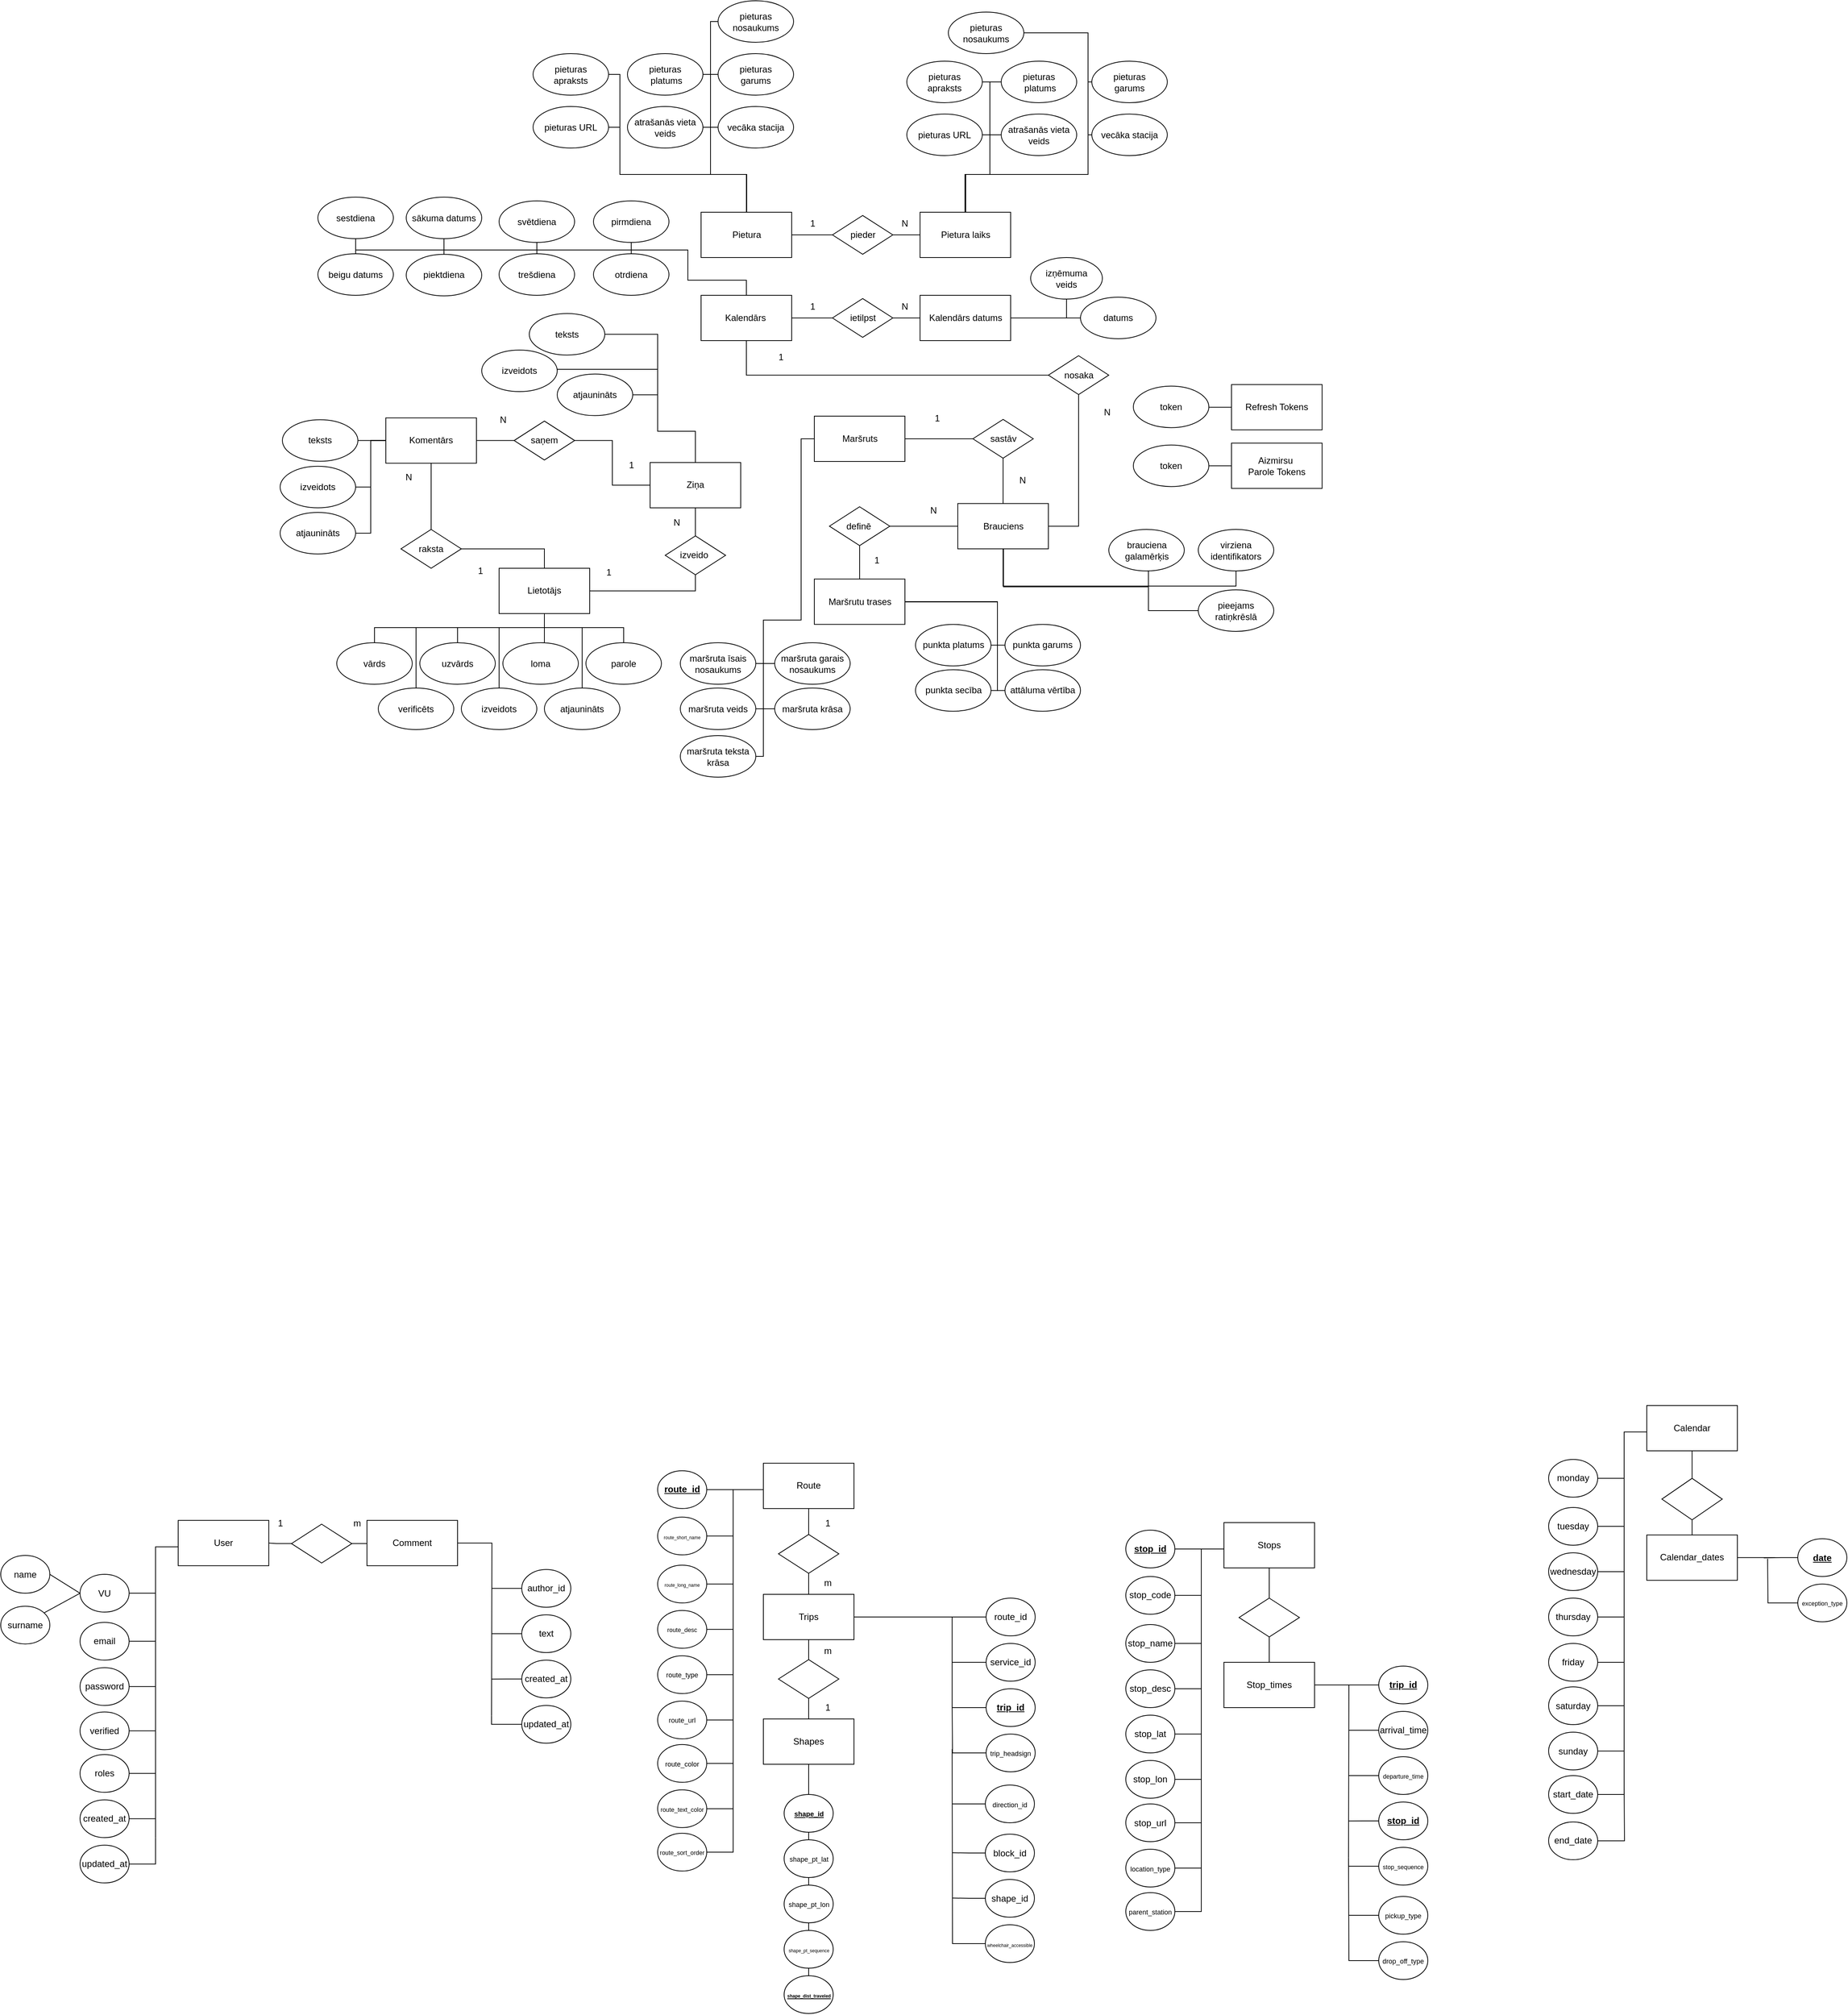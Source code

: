 <mxfile version="21.2.3" type="device">
  <diagram id="giz9mvwU6z_DGshHOJeh" name="Page-1">
    <mxGraphModel dx="4007" dy="71" grid="1" gridSize="10" guides="1" tooltips="1" connect="1" arrows="0" fold="1" page="1" pageScale="1" pageWidth="827" pageHeight="1169" math="0" shadow="0">
      <root>
        <mxCell id="0" />
        <mxCell id="1" parent="0" />
        <mxCell id="VoiYS4UrSf8IiBcxm84w-45" style="edgeStyle=orthogonalEdgeStyle;rounded=0;orthogonalLoop=1;jettySize=auto;html=1;endArrow=none;endFill=0;" parent="1" source="VoiYS4UrSf8IiBcxm84w-2" edge="1">
          <mxGeometry relative="1" as="geometry">
            <mxPoint x="-1025" y="3662.12" as="targetPoint" />
            <Array as="points">
              <mxPoint x="-1025" y="3277.12" />
            </Array>
          </mxGeometry>
        </mxCell>
        <mxCell id="VoiYS4UrSf8IiBcxm84w-2" value="User" style="rounded=0;whiteSpace=wrap;html=1;" parent="1" vertex="1">
          <mxGeometry x="-995" y="3242.12" width="120" height="60" as="geometry" />
        </mxCell>
        <mxCell id="VoiYS4UrSf8IiBcxm84w-34" style="rounded=0;orthogonalLoop=1;jettySize=auto;html=1;exitX=0;exitY=0.5;exitDx=0;exitDy=0;entryX=1;entryY=0.5;entryDx=0;entryDy=0;endArrow=none;endFill=0;" parent="1" source="VoiYS4UrSf8IiBcxm84w-13" target="VoiYS4UrSf8IiBcxm84w-27" edge="1">
          <mxGeometry relative="1" as="geometry" />
        </mxCell>
        <mxCell id="VoiYS4UrSf8IiBcxm84w-47" style="edgeStyle=orthogonalEdgeStyle;rounded=0;orthogonalLoop=1;jettySize=auto;html=1;endArrow=none;endFill=0;" parent="1" source="VoiYS4UrSf8IiBcxm84w-13" edge="1">
          <mxGeometry relative="1" as="geometry">
            <mxPoint x="-1025" y="3338.52" as="targetPoint" />
          </mxGeometry>
        </mxCell>
        <mxCell id="VoiYS4UrSf8IiBcxm84w-13" value="VU" style="ellipse;whiteSpace=wrap;html=1;" parent="1" vertex="1">
          <mxGeometry x="-1125" y="3313.52" width="65" height="50" as="geometry" />
        </mxCell>
        <mxCell id="VoiYS4UrSf8IiBcxm84w-27" value="name" style="ellipse;whiteSpace=wrap;html=1;" parent="1" vertex="1">
          <mxGeometry x="-1230" y="3288.52" width="65" height="50" as="geometry" />
        </mxCell>
        <mxCell id="VoiYS4UrSf8IiBcxm84w-35" style="rounded=0;orthogonalLoop=1;jettySize=auto;html=1;exitX=1;exitY=0;exitDx=0;exitDy=0;entryX=0;entryY=0.5;entryDx=0;entryDy=0;endArrow=none;endFill=0;" parent="1" target="VoiYS4UrSf8IiBcxm84w-13" edge="1">
          <mxGeometry relative="1" as="geometry">
            <mxPoint x="-1130" y="3338.52" as="targetPoint" />
            <mxPoint x="-1174.698" y="3365.706" as="sourcePoint" />
          </mxGeometry>
        </mxCell>
        <mxCell id="VoiYS4UrSf8IiBcxm84w-28" value="surname" style="ellipse;whiteSpace=wrap;html=1;" parent="1" vertex="1">
          <mxGeometry x="-1230" y="3355.71" width="65" height="50" as="geometry" />
        </mxCell>
        <mxCell id="VoiYS4UrSf8IiBcxm84w-48" style="edgeStyle=orthogonalEdgeStyle;rounded=0;orthogonalLoop=1;jettySize=auto;html=1;endArrow=none;endFill=0;" parent="1" source="VoiYS4UrSf8IiBcxm84w-29" edge="1">
          <mxGeometry relative="1" as="geometry">
            <mxPoint x="-1025" y="3402.12" as="targetPoint" />
          </mxGeometry>
        </mxCell>
        <mxCell id="VoiYS4UrSf8IiBcxm84w-29" value="email" style="ellipse;whiteSpace=wrap;html=1;" parent="1" vertex="1">
          <mxGeometry x="-1125" y="3377.12" width="65" height="50" as="geometry" />
        </mxCell>
        <mxCell id="VoiYS4UrSf8IiBcxm84w-49" style="edgeStyle=orthogonalEdgeStyle;rounded=0;orthogonalLoop=1;jettySize=auto;html=1;endArrow=none;endFill=0;" parent="1" source="VoiYS4UrSf8IiBcxm84w-30" edge="1">
          <mxGeometry relative="1" as="geometry">
            <mxPoint x="-1025" y="3462.12" as="targetPoint" />
          </mxGeometry>
        </mxCell>
        <mxCell id="VoiYS4UrSf8IiBcxm84w-30" value="password" style="ellipse;whiteSpace=wrap;html=1;" parent="1" vertex="1">
          <mxGeometry x="-1125" y="3437.12" width="65" height="50" as="geometry" />
        </mxCell>
        <mxCell id="VoiYS4UrSf8IiBcxm84w-51" style="edgeStyle=orthogonalEdgeStyle;rounded=0;orthogonalLoop=1;jettySize=auto;html=1;endArrow=none;endFill=0;" parent="1" source="VoiYS4UrSf8IiBcxm84w-31" edge="1">
          <mxGeometry relative="1" as="geometry">
            <mxPoint x="-1025" y="3637.12" as="targetPoint" />
          </mxGeometry>
        </mxCell>
        <mxCell id="VoiYS4UrSf8IiBcxm84w-31" value="created_at" style="ellipse;whiteSpace=wrap;html=1;" parent="1" vertex="1">
          <mxGeometry x="-1125" y="3612.12" width="65" height="50" as="geometry" />
        </mxCell>
        <mxCell id="VoiYS4UrSf8IiBcxm84w-52" style="edgeStyle=orthogonalEdgeStyle;rounded=0;orthogonalLoop=1;jettySize=auto;html=1;endArrow=none;endFill=0;" parent="1" source="VoiYS4UrSf8IiBcxm84w-32" edge="1">
          <mxGeometry relative="1" as="geometry">
            <mxPoint x="-1025" y="3662.12" as="targetPoint" />
            <Array as="points">
              <mxPoint x="-1025" y="3697.12" />
            </Array>
          </mxGeometry>
        </mxCell>
        <mxCell id="VoiYS4UrSf8IiBcxm84w-32" value="updated_at" style="ellipse;whiteSpace=wrap;html=1;" parent="1" vertex="1">
          <mxGeometry x="-1125" y="3672.12" width="65" height="50" as="geometry" />
        </mxCell>
        <mxCell id="VoiYS4UrSf8IiBcxm84w-78" style="edgeStyle=orthogonalEdgeStyle;rounded=0;orthogonalLoop=1;jettySize=auto;html=1;endArrow=none;endFill=0;" parent="1" source="VoiYS4UrSf8IiBcxm84w-54" edge="1">
          <mxGeometry relative="1" as="geometry">
            <mxPoint x="-580" y="3500.72" as="targetPoint" />
          </mxGeometry>
        </mxCell>
        <mxCell id="VoiYS4UrSf8IiBcxm84w-54" value="Comment" style="rounded=0;whiteSpace=wrap;html=1;" parent="1" vertex="1">
          <mxGeometry x="-745" y="3242.12" width="120" height="60" as="geometry" />
        </mxCell>
        <mxCell id="VoiYS4UrSf8IiBcxm84w-83" style="edgeStyle=orthogonalEdgeStyle;rounded=0;orthogonalLoop=1;jettySize=auto;html=1;endArrow=none;endFill=0;" parent="1" source="VoiYS4UrSf8IiBcxm84w-62" edge="1">
          <mxGeometry relative="1" as="geometry">
            <mxPoint x="-580" y="3332.12" as="targetPoint" />
          </mxGeometry>
        </mxCell>
        <mxCell id="VoiYS4UrSf8IiBcxm84w-62" value="author_id" style="ellipse;whiteSpace=wrap;html=1;" parent="1" vertex="1">
          <mxGeometry x="-540" y="3307.12" width="65" height="50" as="geometry" />
        </mxCell>
        <mxCell id="VoiYS4UrSf8IiBcxm84w-82" style="edgeStyle=orthogonalEdgeStyle;rounded=0;orthogonalLoop=1;jettySize=auto;html=1;endArrow=none;endFill=0;" parent="1" source="VoiYS4UrSf8IiBcxm84w-64" edge="1">
          <mxGeometry relative="1" as="geometry">
            <mxPoint x="-580" y="3392.12" as="targetPoint" />
          </mxGeometry>
        </mxCell>
        <mxCell id="VoiYS4UrSf8IiBcxm84w-64" value="text" style="ellipse;whiteSpace=wrap;html=1;" parent="1" vertex="1">
          <mxGeometry x="-540" y="3367.12" width="65" height="50" as="geometry" />
        </mxCell>
        <mxCell id="VoiYS4UrSf8IiBcxm84w-81" style="edgeStyle=orthogonalEdgeStyle;rounded=0;orthogonalLoop=1;jettySize=auto;html=1;exitX=0;exitY=0.5;exitDx=0;exitDy=0;endArrow=none;endFill=0;" parent="1" source="VoiYS4UrSf8IiBcxm84w-66" edge="1">
          <mxGeometry relative="1" as="geometry">
            <mxPoint x="-580" y="3452.291" as="targetPoint" />
          </mxGeometry>
        </mxCell>
        <mxCell id="VoiYS4UrSf8IiBcxm84w-66" value="created_at" style="ellipse;whiteSpace=wrap;html=1;" parent="1" vertex="1">
          <mxGeometry x="-540" y="3427.12" width="65" height="50" as="geometry" />
        </mxCell>
        <mxCell id="VoiYS4UrSf8IiBcxm84w-79" style="edgeStyle=orthogonalEdgeStyle;rounded=0;orthogonalLoop=1;jettySize=auto;html=1;endArrow=none;endFill=0;" parent="1" source="VoiYS4UrSf8IiBcxm84w-68" edge="1">
          <mxGeometry relative="1" as="geometry">
            <mxPoint x="-580" y="3500.72" as="targetPoint" />
            <Array as="points">
              <mxPoint x="-580" y="3511.72" />
            </Array>
          </mxGeometry>
        </mxCell>
        <mxCell id="VoiYS4UrSf8IiBcxm84w-68" value="updated_at" style="ellipse;whiteSpace=wrap;html=1;" parent="1" vertex="1">
          <mxGeometry x="-540" y="3487.12" width="65" height="50" as="geometry" />
        </mxCell>
        <mxCell id="VoiYS4UrSf8IiBcxm84w-85" style="edgeStyle=orthogonalEdgeStyle;rounded=0;orthogonalLoop=1;jettySize=auto;html=1;endArrow=none;endFill=0;" parent="1" edge="1">
          <mxGeometry relative="1" as="geometry">
            <mxPoint x="-260" y="3501.41" as="targetPoint" />
            <Array as="points">
              <mxPoint x="-260" y="3201.41" />
            </Array>
            <mxPoint x="-220" y="3201.422" as="sourcePoint" />
          </mxGeometry>
        </mxCell>
        <mxCell id="VoiYS4UrSf8IiBcxm84w-86" value="Route" style="rounded=0;whiteSpace=wrap;html=1;" parent="1" vertex="1">
          <mxGeometry x="-220" y="3166.41" width="120" height="60" as="geometry" />
        </mxCell>
        <mxCell id="VoiYS4UrSf8IiBcxm84w-87" style="edgeStyle=orthogonalEdgeStyle;rounded=0;orthogonalLoop=1;jettySize=auto;html=1;endArrow=none;endFill=0;" parent="1" source="VoiYS4UrSf8IiBcxm84w-88" edge="1">
          <mxGeometry relative="1" as="geometry">
            <mxPoint x="-260" y="3262.81" as="targetPoint" />
          </mxGeometry>
        </mxCell>
        <mxCell id="VoiYS4UrSf8IiBcxm84w-88" value="&lt;font style=&quot;font-size: 6px;&quot;&gt;route_short_name &lt;/font&gt;" style="ellipse;whiteSpace=wrap;html=1;" parent="1" vertex="1">
          <mxGeometry x="-360" y="3237.81" width="65" height="50" as="geometry" />
        </mxCell>
        <mxCell id="VoiYS4UrSf8IiBcxm84w-89" style="edgeStyle=orthogonalEdgeStyle;rounded=0;orthogonalLoop=1;jettySize=auto;html=1;endArrow=none;endFill=0;" parent="1" source="VoiYS4UrSf8IiBcxm84w-90" edge="1">
          <mxGeometry relative="1" as="geometry">
            <mxPoint x="-260" y="3326.41" as="targetPoint" />
          </mxGeometry>
        </mxCell>
        <mxCell id="VoiYS4UrSf8IiBcxm84w-90" value="&lt;font style=&quot;font-size: 6px;&quot;&gt;route_long_name &lt;/font&gt;" style="ellipse;whiteSpace=wrap;html=1;" parent="1" vertex="1">
          <mxGeometry x="-360" y="3301.41" width="65" height="50" as="geometry" />
        </mxCell>
        <mxCell id="VoiYS4UrSf8IiBcxm84w-91" style="edgeStyle=orthogonalEdgeStyle;rounded=0;orthogonalLoop=1;jettySize=auto;html=1;endArrow=none;endFill=0;" parent="1" source="VoiYS4UrSf8IiBcxm84w-92" edge="1">
          <mxGeometry relative="1" as="geometry">
            <mxPoint x="-260" y="3386.41" as="targetPoint" />
          </mxGeometry>
        </mxCell>
        <mxCell id="VoiYS4UrSf8IiBcxm84w-92" value="&lt;font style=&quot;font-size: 8px;&quot;&gt;route_desc &lt;/font&gt;" style="ellipse;whiteSpace=wrap;html=1;" parent="1" vertex="1">
          <mxGeometry x="-360" y="3361.41" width="65" height="50" as="geometry" />
        </mxCell>
        <mxCell id="VoiYS4UrSf8IiBcxm84w-93" style="edgeStyle=orthogonalEdgeStyle;rounded=0;orthogonalLoop=1;jettySize=auto;html=1;endArrow=none;endFill=0;" parent="1" source="VoiYS4UrSf8IiBcxm84w-94" edge="1">
          <mxGeometry relative="1" as="geometry">
            <mxPoint x="-260" y="3446.41" as="targetPoint" />
          </mxGeometry>
        </mxCell>
        <mxCell id="VoiYS4UrSf8IiBcxm84w-94" value="&lt;font style=&quot;font-size: 9px;&quot;&gt;route_type &lt;/font&gt;" style="ellipse;whiteSpace=wrap;html=1;" parent="1" vertex="1">
          <mxGeometry x="-360" y="3421.41" width="65" height="50" as="geometry" />
        </mxCell>
        <mxCell id="VoiYS4UrSf8IiBcxm84w-95" style="edgeStyle=orthogonalEdgeStyle;rounded=0;orthogonalLoop=1;jettySize=auto;html=1;endArrow=none;endFill=0;" parent="1" source="VoiYS4UrSf8IiBcxm84w-96" edge="1">
          <mxGeometry relative="1" as="geometry">
            <mxPoint x="-260" y="3501.41" as="targetPoint" />
            <Array as="points">
              <mxPoint x="-260" y="3506.41" />
            </Array>
          </mxGeometry>
        </mxCell>
        <mxCell id="VoiYS4UrSf8IiBcxm84w-96" value="&lt;font style=&quot;font-size: 9px;&quot;&gt;route_url &lt;/font&gt;" style="ellipse;whiteSpace=wrap;html=1;" parent="1" vertex="1">
          <mxGeometry x="-360" y="3481.41" width="65" height="50" as="geometry" />
        </mxCell>
        <mxCell id="VoiYS4UrSf8IiBcxm84w-97" style="edgeStyle=orthogonalEdgeStyle;rounded=0;orthogonalLoop=1;jettySize=auto;html=1;endArrow=none;endFill=0;" parent="1" source="VoiYS4UrSf8IiBcxm84w-98" edge="1">
          <mxGeometry relative="1" as="geometry">
            <mxPoint x="-260" y="3201.41" as="targetPoint" />
          </mxGeometry>
        </mxCell>
        <mxCell id="VoiYS4UrSf8IiBcxm84w-98" value="route_id" style="ellipse;whiteSpace=wrap;html=1;fontStyle=5" parent="1" vertex="1">
          <mxGeometry x="-360" y="3176.41" width="65" height="50" as="geometry" />
        </mxCell>
        <mxCell id="VoiYS4UrSf8IiBcxm84w-99" style="edgeStyle=orthogonalEdgeStyle;rounded=0;orthogonalLoop=1;jettySize=auto;html=1;endArrow=none;endFill=0;" parent="1" source="VoiYS4UrSf8IiBcxm84w-100" edge="1">
          <mxGeometry relative="1" as="geometry">
            <mxPoint x="-260" y="3498.91" as="targetPoint" />
            <Array as="points">
              <mxPoint x="-260" y="3563.91" />
            </Array>
          </mxGeometry>
        </mxCell>
        <mxCell id="VoiYS4UrSf8IiBcxm84w-100" value="&lt;font style=&quot;font-size: 9px;&quot;&gt;route_color &lt;/font&gt;" style="ellipse;whiteSpace=wrap;html=1;" parent="1" vertex="1">
          <mxGeometry x="-360" y="3538.91" width="65" height="50" as="geometry" />
        </mxCell>
        <mxCell id="VoiYS4UrSf8IiBcxm84w-103" style="edgeStyle=orthogonalEdgeStyle;rounded=0;orthogonalLoop=1;jettySize=auto;html=1;endArrow=none;endFill=0;" parent="1" source="VoiYS4UrSf8IiBcxm84w-104" edge="1">
          <mxGeometry relative="1" as="geometry">
            <mxPoint x="-260" y="3618.91" as="targetPoint" />
            <Array as="points">
              <mxPoint x="-260" y="3623.91" />
            </Array>
          </mxGeometry>
        </mxCell>
        <mxCell id="VoiYS4UrSf8IiBcxm84w-104" value="&lt;font style=&quot;font-size: 8px;&quot;&gt;route_text_color &lt;/font&gt;" style="ellipse;whiteSpace=wrap;html=1;" parent="1" vertex="1">
          <mxGeometry x="-360" y="3598.91" width="65" height="50" as="geometry" />
        </mxCell>
        <mxCell id="VoiYS4UrSf8IiBcxm84w-105" style="edgeStyle=orthogonalEdgeStyle;rounded=0;orthogonalLoop=1;jettySize=auto;html=1;endArrow=none;endFill=0;" parent="1" source="VoiYS4UrSf8IiBcxm84w-106" edge="1">
          <mxGeometry relative="1" as="geometry">
            <mxPoint x="-260" y="3558.91" as="targetPoint" />
            <Array as="points">
              <mxPoint x="-260" y="3681.41" />
            </Array>
          </mxGeometry>
        </mxCell>
        <mxCell id="VoiYS4UrSf8IiBcxm84w-106" value="&lt;font style=&quot;font-size: 8px;&quot;&gt;route_sort_order &lt;/font&gt;" style="ellipse;whiteSpace=wrap;html=1;" parent="1" vertex="1">
          <mxGeometry x="-360" y="3656.41" width="65" height="50" as="geometry" />
        </mxCell>
        <mxCell id="NftTX4tSU2wIkaKykXaZ-4" style="edgeStyle=orthogonalEdgeStyle;rounded=0;orthogonalLoop=1;jettySize=auto;html=1;entryX=0.5;entryY=1;entryDx=0;entryDy=0;endArrow=none;endFill=0;" parent="1" source="VoiYS4UrSf8IiBcxm84w-108" target="VoiYS4UrSf8IiBcxm84w-225" edge="1">
          <mxGeometry relative="1" as="geometry" />
        </mxCell>
        <mxCell id="NftTX4tSU2wIkaKykXaZ-5" style="edgeStyle=orthogonalEdgeStyle;rounded=0;orthogonalLoop=1;jettySize=auto;html=1;entryX=0.5;entryY=0;entryDx=0;entryDy=0;endArrow=none;endFill=0;" parent="1" source="VoiYS4UrSf8IiBcxm84w-108" target="VoiYS4UrSf8IiBcxm84w-227" edge="1">
          <mxGeometry relative="1" as="geometry" />
        </mxCell>
        <mxCell id="VoiYS4UrSf8IiBcxm84w-108" value="Trips" style="rounded=0;whiteSpace=wrap;html=1;" parent="1" vertex="1">
          <mxGeometry x="-220" y="3340.01" width="120" height="60" as="geometry" />
        </mxCell>
        <mxCell id="VoiYS4UrSf8IiBcxm84w-109" style="edgeStyle=orthogonalEdgeStyle;rounded=0;orthogonalLoop=1;jettySize=auto;html=1;endArrow=none;endFill=0;entryX=1;entryY=0.5;entryDx=0;entryDy=0;" parent="1" source="VoiYS4UrSf8IiBcxm84w-110" target="VoiYS4UrSf8IiBcxm84w-108" edge="1">
          <mxGeometry relative="1" as="geometry">
            <mxPoint x="30" y="3375.01" as="targetPoint" />
            <Array as="points">
              <mxPoint x="30" y="3430.01" />
              <mxPoint x="30" y="3370.01" />
            </Array>
          </mxGeometry>
        </mxCell>
        <mxCell id="VoiYS4UrSf8IiBcxm84w-110" value="service_id " style="ellipse;whiteSpace=wrap;html=1;" parent="1" vertex="1">
          <mxGeometry x="75" y="3405.01" width="65" height="50" as="geometry" />
        </mxCell>
        <mxCell id="VoiYS4UrSf8IiBcxm84w-111" style="edgeStyle=orthogonalEdgeStyle;rounded=0;orthogonalLoop=1;jettySize=auto;html=1;endArrow=none;endFill=0;" parent="1" source="VoiYS4UrSf8IiBcxm84w-112" edge="1">
          <mxGeometry relative="1" as="geometry">
            <mxPoint x="30" y="3375.01" as="targetPoint" />
            <Array as="points">
              <mxPoint x="30" y="3490.01" />
              <mxPoint x="30" y="3435.01" />
            </Array>
          </mxGeometry>
        </mxCell>
        <mxCell id="VoiYS4UrSf8IiBcxm84w-112" value="&lt;b&gt;&lt;u&gt;trip_id &lt;/u&gt;&lt;/b&gt;" style="ellipse;whiteSpace=wrap;html=1;" parent="1" vertex="1">
          <mxGeometry x="75" y="3465.01" width="65" height="50" as="geometry" />
        </mxCell>
        <mxCell id="VoiYS4UrSf8IiBcxm84w-113" style="edgeStyle=orthogonalEdgeStyle;rounded=0;orthogonalLoop=1;jettySize=auto;html=1;exitX=0;exitY=0.5;exitDx=0;exitDy=0;endArrow=none;endFill=0;" parent="1" source="VoiYS4UrSf8IiBcxm84w-114" edge="1">
          <mxGeometry relative="1" as="geometry">
            <mxPoint x="30" y="3485.01" as="targetPoint" />
          </mxGeometry>
        </mxCell>
        <mxCell id="VoiYS4UrSf8IiBcxm84w-114" value="&lt;font style=&quot;font-size: 9px;&quot;&gt;trip_headsign &lt;/font&gt;" style="ellipse;whiteSpace=wrap;html=1;" parent="1" vertex="1">
          <mxGeometry x="75" y="3525.01" width="65" height="50" as="geometry" />
        </mxCell>
        <mxCell id="NftTX4tSU2wIkaKykXaZ-9" style="edgeStyle=orthogonalEdgeStyle;rounded=0;orthogonalLoop=1;jettySize=auto;html=1;endArrow=none;endFill=0;" parent="1" source="VoiYS4UrSf8IiBcxm84w-116" edge="1">
          <mxGeometry relative="1" as="geometry">
            <mxPoint x="30" y="3617.51" as="targetPoint" />
          </mxGeometry>
        </mxCell>
        <mxCell id="VoiYS4UrSf8IiBcxm84w-116" value="&lt;font style=&quot;font-size: 9px;&quot;&gt;direction_id &lt;/font&gt;" style="ellipse;whiteSpace=wrap;html=1;" parent="1" vertex="1">
          <mxGeometry x="74" y="3592.51" width="65" height="50" as="geometry" />
        </mxCell>
        <mxCell id="NftTX4tSU2wIkaKykXaZ-10" style="edgeStyle=orthogonalEdgeStyle;rounded=0;orthogonalLoop=1;jettySize=auto;html=1;exitX=0;exitY=0.5;exitDx=0;exitDy=0;endArrow=none;endFill=0;" parent="1" source="VoiYS4UrSf8IiBcxm84w-120" edge="1">
          <mxGeometry relative="1" as="geometry">
            <mxPoint x="30" y="3682.182" as="targetPoint" />
          </mxGeometry>
        </mxCell>
        <mxCell id="VoiYS4UrSf8IiBcxm84w-120" value="block_id " style="ellipse;whiteSpace=wrap;html=1;" parent="1" vertex="1">
          <mxGeometry x="74" y="3657.51" width="65" height="50" as="geometry" />
        </mxCell>
        <mxCell id="NftTX4tSU2wIkaKykXaZ-12" style="edgeStyle=orthogonalEdgeStyle;rounded=0;orthogonalLoop=1;jettySize=auto;html=1;exitX=0;exitY=0.5;exitDx=0;exitDy=0;endArrow=none;endFill=0;" parent="1" source="VoiYS4UrSf8IiBcxm84w-122" edge="1">
          <mxGeometry relative="1" as="geometry">
            <mxPoint x="30" y="3742.182" as="targetPoint" />
          </mxGeometry>
        </mxCell>
        <mxCell id="VoiYS4UrSf8IiBcxm84w-122" value="shape_id " style="ellipse;whiteSpace=wrap;html=1;" parent="1" vertex="1">
          <mxGeometry x="74" y="3717.51" width="65" height="50" as="geometry" />
        </mxCell>
        <mxCell id="NftTX4tSU2wIkaKykXaZ-13" style="edgeStyle=orthogonalEdgeStyle;rounded=0;orthogonalLoop=1;jettySize=auto;html=1;endArrow=none;endFill=0;" parent="1" source="VoiYS4UrSf8IiBcxm84w-124" edge="1">
          <mxGeometry relative="1" as="geometry">
            <mxPoint x="30" y="3545.01" as="targetPoint" />
          </mxGeometry>
        </mxCell>
        <mxCell id="VoiYS4UrSf8IiBcxm84w-124" value="&lt;font style=&quot;font-size: 6px;&quot;&gt;wheelchair_accessible &lt;/font&gt;" style="ellipse;whiteSpace=wrap;html=1;" parent="1" vertex="1">
          <mxGeometry x="74" y="3777.51" width="65" height="50" as="geometry" />
        </mxCell>
        <mxCell id="VoiYS4UrSf8IiBcxm84w-127" style="edgeStyle=orthogonalEdgeStyle;rounded=0;orthogonalLoop=1;jettySize=auto;html=1;endArrow=none;endFill=0;" parent="1" source="VoiYS4UrSf8IiBcxm84w-128" edge="1">
          <mxGeometry relative="1" as="geometry">
            <mxPoint x="360" y="3580" as="targetPoint" />
            <Array as="points">
              <mxPoint x="360" y="3280" />
            </Array>
          </mxGeometry>
        </mxCell>
        <mxCell id="VoiYS4UrSf8IiBcxm84w-244" value="" style="edgeStyle=orthogonalEdgeStyle;rounded=0;orthogonalLoop=1;jettySize=auto;html=1;endArrow=none;endFill=0;" parent="1" source="VoiYS4UrSf8IiBcxm84w-128" target="VoiYS4UrSf8IiBcxm84w-228" edge="1">
          <mxGeometry relative="1" as="geometry" />
        </mxCell>
        <mxCell id="VoiYS4UrSf8IiBcxm84w-128" value="Stops" style="rounded=0;whiteSpace=wrap;html=1;" parent="1" vertex="1">
          <mxGeometry x="390" y="3245" width="120" height="60" as="geometry" />
        </mxCell>
        <mxCell id="VoiYS4UrSf8IiBcxm84w-129" style="edgeStyle=orthogonalEdgeStyle;rounded=0;orthogonalLoop=1;jettySize=auto;html=1;endArrow=none;endFill=0;" parent="1" source="VoiYS4UrSf8IiBcxm84w-130" edge="1">
          <mxGeometry relative="1" as="geometry">
            <mxPoint x="360" y="3341.4" as="targetPoint" />
          </mxGeometry>
        </mxCell>
        <mxCell id="VoiYS4UrSf8IiBcxm84w-130" value="stop_code " style="ellipse;whiteSpace=wrap;html=1;" parent="1" vertex="1">
          <mxGeometry x="260" y="3316.4" width="65" height="50" as="geometry" />
        </mxCell>
        <mxCell id="VoiYS4UrSf8IiBcxm84w-131" style="edgeStyle=orthogonalEdgeStyle;rounded=0;orthogonalLoop=1;jettySize=auto;html=1;endArrow=none;endFill=0;" parent="1" source="VoiYS4UrSf8IiBcxm84w-132" edge="1">
          <mxGeometry relative="1" as="geometry">
            <mxPoint x="360" y="3405" as="targetPoint" />
          </mxGeometry>
        </mxCell>
        <mxCell id="VoiYS4UrSf8IiBcxm84w-132" value="stop_name " style="ellipse;whiteSpace=wrap;html=1;" parent="1" vertex="1">
          <mxGeometry x="260" y="3380" width="65" height="50" as="geometry" />
        </mxCell>
        <mxCell id="VoiYS4UrSf8IiBcxm84w-133" style="edgeStyle=orthogonalEdgeStyle;rounded=0;orthogonalLoop=1;jettySize=auto;html=1;endArrow=none;endFill=0;" parent="1" source="VoiYS4UrSf8IiBcxm84w-134" edge="1">
          <mxGeometry relative="1" as="geometry">
            <mxPoint x="360" y="3465" as="targetPoint" />
          </mxGeometry>
        </mxCell>
        <mxCell id="VoiYS4UrSf8IiBcxm84w-134" value="stop_desc " style="ellipse;whiteSpace=wrap;html=1;" parent="1" vertex="1">
          <mxGeometry x="260" y="3440" width="65" height="50" as="geometry" />
        </mxCell>
        <mxCell id="VoiYS4UrSf8IiBcxm84w-135" style="edgeStyle=orthogonalEdgeStyle;rounded=0;orthogonalLoop=1;jettySize=auto;html=1;endArrow=none;endFill=0;" parent="1" source="VoiYS4UrSf8IiBcxm84w-136" edge="1">
          <mxGeometry relative="1" as="geometry">
            <mxPoint x="360" y="3525" as="targetPoint" />
          </mxGeometry>
        </mxCell>
        <mxCell id="VoiYS4UrSf8IiBcxm84w-136" value="stop_lat " style="ellipse;whiteSpace=wrap;html=1;" parent="1" vertex="1">
          <mxGeometry x="260" y="3500" width="65" height="50" as="geometry" />
        </mxCell>
        <mxCell id="VoiYS4UrSf8IiBcxm84w-137" style="edgeStyle=orthogonalEdgeStyle;rounded=0;orthogonalLoop=1;jettySize=auto;html=1;endArrow=none;endFill=0;" parent="1" source="VoiYS4UrSf8IiBcxm84w-138" edge="1">
          <mxGeometry relative="1" as="geometry">
            <mxPoint x="360" y="3580" as="targetPoint" />
            <Array as="points">
              <mxPoint x="360" y="3585" />
            </Array>
          </mxGeometry>
        </mxCell>
        <mxCell id="VoiYS4UrSf8IiBcxm84w-138" value="stop_lon " style="ellipse;whiteSpace=wrap;html=1;" parent="1" vertex="1">
          <mxGeometry x="260" y="3560" width="65" height="50" as="geometry" />
        </mxCell>
        <mxCell id="VoiYS4UrSf8IiBcxm84w-139" style="edgeStyle=orthogonalEdgeStyle;rounded=0;orthogonalLoop=1;jettySize=auto;html=1;endArrow=none;endFill=0;" parent="1" source="VoiYS4UrSf8IiBcxm84w-140" edge="1">
          <mxGeometry relative="1" as="geometry">
            <mxPoint x="360" y="3280" as="targetPoint" />
          </mxGeometry>
        </mxCell>
        <mxCell id="VoiYS4UrSf8IiBcxm84w-140" value="stop_id " style="ellipse;whiteSpace=wrap;html=1;fontStyle=5" parent="1" vertex="1">
          <mxGeometry x="260" y="3255" width="65" height="50" as="geometry" />
        </mxCell>
        <mxCell id="VoiYS4UrSf8IiBcxm84w-141" style="edgeStyle=orthogonalEdgeStyle;rounded=0;orthogonalLoop=1;jettySize=auto;html=1;endArrow=none;endFill=0;" parent="1" source="VoiYS4UrSf8IiBcxm84w-142" edge="1">
          <mxGeometry relative="1" as="geometry">
            <mxPoint x="360" y="3577.5" as="targetPoint" />
            <Array as="points">
              <mxPoint x="360" y="3642.5" />
            </Array>
          </mxGeometry>
        </mxCell>
        <mxCell id="VoiYS4UrSf8IiBcxm84w-142" value="stop_url " style="ellipse;whiteSpace=wrap;html=1;" parent="1" vertex="1">
          <mxGeometry x="260" y="3617.5" width="65" height="50" as="geometry" />
        </mxCell>
        <mxCell id="VoiYS4UrSf8IiBcxm84w-143" style="edgeStyle=orthogonalEdgeStyle;rounded=0;orthogonalLoop=1;jettySize=auto;html=1;endArrow=none;endFill=0;" parent="1" source="VoiYS4UrSf8IiBcxm84w-144" edge="1">
          <mxGeometry relative="1" as="geometry">
            <mxPoint x="360" y="3697.5" as="targetPoint" />
            <Array as="points">
              <mxPoint x="360" y="3702.5" />
            </Array>
          </mxGeometry>
        </mxCell>
        <mxCell id="VoiYS4UrSf8IiBcxm84w-144" value="&lt;font style=&quot;font-size: 9px;&quot;&gt;location_type &lt;/font&gt;" style="ellipse;whiteSpace=wrap;html=1;" parent="1" vertex="1">
          <mxGeometry x="260" y="3677.5" width="65" height="50" as="geometry" />
        </mxCell>
        <mxCell id="VoiYS4UrSf8IiBcxm84w-145" style="edgeStyle=orthogonalEdgeStyle;rounded=0;orthogonalLoop=1;jettySize=auto;html=1;endArrow=none;endFill=0;" parent="1" source="VoiYS4UrSf8IiBcxm84w-146" edge="1">
          <mxGeometry relative="1" as="geometry">
            <mxPoint x="360" y="3637.5" as="targetPoint" />
            <Array as="points">
              <mxPoint x="360" y="3760" />
            </Array>
          </mxGeometry>
        </mxCell>
        <mxCell id="VoiYS4UrSf8IiBcxm84w-146" value="&lt;font style=&quot;font-size: 9px;&quot;&gt;parent_station &lt;/font&gt;" style="ellipse;whiteSpace=wrap;html=1;" parent="1" vertex="1">
          <mxGeometry x="260" y="3735" width="65" height="50" as="geometry" />
        </mxCell>
        <mxCell id="VoiYS4UrSf8IiBcxm84w-149" style="edgeStyle=orthogonalEdgeStyle;rounded=0;orthogonalLoop=1;jettySize=auto;html=1;endArrow=none;endFill=0;" parent="1" source="VoiYS4UrSf8IiBcxm84w-150" edge="1">
          <mxGeometry relative="1" as="geometry">
            <mxPoint x="555" y="3688.6" as="targetPoint" />
          </mxGeometry>
        </mxCell>
        <mxCell id="VoiYS4UrSf8IiBcxm84w-150" value="Stop_times" style="rounded=0;whiteSpace=wrap;html=1;" parent="1" vertex="1">
          <mxGeometry x="390" y="3430" width="120" height="60" as="geometry" />
        </mxCell>
        <mxCell id="VoiYS4UrSf8IiBcxm84w-151" style="edgeStyle=orthogonalEdgeStyle;rounded=0;orthogonalLoop=1;jettySize=auto;html=1;endArrow=none;endFill=0;" parent="1" source="VoiYS4UrSf8IiBcxm84w-152" edge="1">
          <mxGeometry relative="1" as="geometry">
            <mxPoint x="555" y="3520" as="targetPoint" />
          </mxGeometry>
        </mxCell>
        <mxCell id="VoiYS4UrSf8IiBcxm84w-152" value="arrival_time " style="ellipse;whiteSpace=wrap;html=1;" parent="1" vertex="1">
          <mxGeometry x="595" y="3495" width="65" height="50" as="geometry" />
        </mxCell>
        <mxCell id="VoiYS4UrSf8IiBcxm84w-153" style="edgeStyle=orthogonalEdgeStyle;rounded=0;orthogonalLoop=1;jettySize=auto;html=1;endArrow=none;endFill=0;" parent="1" source="VoiYS4UrSf8IiBcxm84w-154" edge="1">
          <mxGeometry relative="1" as="geometry">
            <mxPoint x="555" y="3580" as="targetPoint" />
          </mxGeometry>
        </mxCell>
        <mxCell id="VoiYS4UrSf8IiBcxm84w-154" value="&lt;font style=&quot;font-size: 8px;&quot;&gt;departure_time &lt;/font&gt;" style="ellipse;whiteSpace=wrap;html=1;" parent="1" vertex="1">
          <mxGeometry x="595" y="3555" width="65" height="50" as="geometry" />
        </mxCell>
        <mxCell id="VoiYS4UrSf8IiBcxm84w-155" style="edgeStyle=orthogonalEdgeStyle;rounded=0;orthogonalLoop=1;jettySize=auto;html=1;exitX=0;exitY=0.5;exitDx=0;exitDy=0;endArrow=none;endFill=0;" parent="1" source="VoiYS4UrSf8IiBcxm84w-156" edge="1">
          <mxGeometry relative="1" as="geometry">
            <mxPoint x="555" y="3640.171" as="targetPoint" />
          </mxGeometry>
        </mxCell>
        <mxCell id="VoiYS4UrSf8IiBcxm84w-156" value="stop_id " style="ellipse;whiteSpace=wrap;html=1;fontStyle=5" parent="1" vertex="1">
          <mxGeometry x="595" y="3615" width="65" height="50" as="geometry" />
        </mxCell>
        <mxCell id="VoiYS4UrSf8IiBcxm84w-157" style="edgeStyle=orthogonalEdgeStyle;rounded=0;orthogonalLoop=1;jettySize=auto;html=1;endArrow=none;endFill=0;" parent="1" source="VoiYS4UrSf8IiBcxm84w-158" edge="1">
          <mxGeometry relative="1" as="geometry">
            <mxPoint x="555" y="3688.6" as="targetPoint" />
            <Array as="points">
              <mxPoint x="555" y="3699.6" />
            </Array>
          </mxGeometry>
        </mxCell>
        <mxCell id="VoiYS4UrSf8IiBcxm84w-158" value="&lt;font style=&quot;font-size: 8px;&quot;&gt;stop_sequence &lt;/font&gt;" style="ellipse;whiteSpace=wrap;html=1;" parent="1" vertex="1">
          <mxGeometry x="595" y="3675" width="65" height="50" as="geometry" />
        </mxCell>
        <mxCell id="VoiYS4UrSf8IiBcxm84w-159" style="edgeStyle=orthogonalEdgeStyle;rounded=0;orthogonalLoop=1;jettySize=auto;html=1;endArrow=none;endFill=0;" parent="1" source="VoiYS4UrSf8IiBcxm84w-160" edge="1">
          <mxGeometry relative="1" as="geometry">
            <mxPoint x="555" y="3460" as="targetPoint" />
          </mxGeometry>
        </mxCell>
        <mxCell id="VoiYS4UrSf8IiBcxm84w-160" value="trip_id " style="ellipse;whiteSpace=wrap;html=1;fontStyle=5" parent="1" vertex="1">
          <mxGeometry x="595" y="3435" width="65" height="50" as="geometry" />
        </mxCell>
        <mxCell id="VoiYS4UrSf8IiBcxm84w-161" style="edgeStyle=orthogonalEdgeStyle;rounded=0;orthogonalLoop=1;jettySize=auto;html=1;endArrow=none;endFill=0;" parent="1" source="VoiYS4UrSf8IiBcxm84w-162" edge="1">
          <mxGeometry relative="1" as="geometry">
            <mxPoint x="555" y="3765" as="targetPoint" />
          </mxGeometry>
        </mxCell>
        <mxCell id="VoiYS4UrSf8IiBcxm84w-162" value="&lt;font style=&quot;font-size: 9px;&quot;&gt;pickup_type &lt;/font&gt;" style="ellipse;whiteSpace=wrap;html=1;" parent="1" vertex="1">
          <mxGeometry x="595" y="3740" width="65" height="50" as="geometry" />
        </mxCell>
        <mxCell id="VoiYS4UrSf8IiBcxm84w-163" style="edgeStyle=orthogonalEdgeStyle;rounded=0;orthogonalLoop=1;jettySize=auto;html=1;exitX=0;exitY=0.5;exitDx=0;exitDy=0;endArrow=none;endFill=0;" parent="1" source="VoiYS4UrSf8IiBcxm84w-164" edge="1">
          <mxGeometry relative="1" as="geometry">
            <mxPoint x="555" y="3690" as="targetPoint" />
          </mxGeometry>
        </mxCell>
        <mxCell id="VoiYS4UrSf8IiBcxm84w-164" value="&lt;font style=&quot;font-size: 9px;&quot;&gt;drop_off_type &lt;/font&gt;" style="ellipse;whiteSpace=wrap;html=1;" parent="1" vertex="1">
          <mxGeometry x="595" y="3800" width="65" height="50" as="geometry" />
        </mxCell>
        <mxCell id="VoiYS4UrSf8IiBcxm84w-167" style="edgeStyle=orthogonalEdgeStyle;rounded=0;orthogonalLoop=1;jettySize=auto;html=1;endArrow=none;endFill=0;" parent="1" source="VoiYS4UrSf8IiBcxm84w-168" edge="1">
          <mxGeometry relative="1" as="geometry">
            <mxPoint x="920" y="3425" as="targetPoint" />
            <Array as="points">
              <mxPoint x="920" y="3125" />
            </Array>
          </mxGeometry>
        </mxCell>
        <mxCell id="VoiYS4UrSf8IiBcxm84w-168" value="Calendar" style="rounded=0;whiteSpace=wrap;html=1;" parent="1" vertex="1">
          <mxGeometry x="950" y="3090" width="120" height="60" as="geometry" />
        </mxCell>
        <mxCell id="VoiYS4UrSf8IiBcxm84w-169" style="edgeStyle=orthogonalEdgeStyle;rounded=0;orthogonalLoop=1;jettySize=auto;html=1;endArrow=none;endFill=0;" parent="1" source="VoiYS4UrSf8IiBcxm84w-170" edge="1">
          <mxGeometry relative="1" as="geometry">
            <mxPoint x="920" y="3186.4" as="targetPoint" />
          </mxGeometry>
        </mxCell>
        <mxCell id="VoiYS4UrSf8IiBcxm84w-170" value="monday " style="ellipse;whiteSpace=wrap;html=1;" parent="1" vertex="1">
          <mxGeometry x="820" y="3161.4" width="65" height="50" as="geometry" />
        </mxCell>
        <mxCell id="VoiYS4UrSf8IiBcxm84w-171" style="edgeStyle=orthogonalEdgeStyle;rounded=0;orthogonalLoop=1;jettySize=auto;html=1;endArrow=none;endFill=0;" parent="1" source="VoiYS4UrSf8IiBcxm84w-172" edge="1">
          <mxGeometry relative="1" as="geometry">
            <mxPoint x="920" y="3250" as="targetPoint" />
          </mxGeometry>
        </mxCell>
        <mxCell id="VoiYS4UrSf8IiBcxm84w-172" value="tuesday " style="ellipse;whiteSpace=wrap;html=1;" parent="1" vertex="1">
          <mxGeometry x="820" y="3225" width="65" height="50" as="geometry" />
        </mxCell>
        <mxCell id="VoiYS4UrSf8IiBcxm84w-173" style="edgeStyle=orthogonalEdgeStyle;rounded=0;orthogonalLoop=1;jettySize=auto;html=1;endArrow=none;endFill=0;" parent="1" source="VoiYS4UrSf8IiBcxm84w-174" edge="1">
          <mxGeometry relative="1" as="geometry">
            <mxPoint x="920" y="3310" as="targetPoint" />
          </mxGeometry>
        </mxCell>
        <mxCell id="VoiYS4UrSf8IiBcxm84w-174" value="wednesday " style="ellipse;whiteSpace=wrap;html=1;" parent="1" vertex="1">
          <mxGeometry x="820" y="3285" width="65" height="50" as="geometry" />
        </mxCell>
        <mxCell id="VoiYS4UrSf8IiBcxm84w-175" style="edgeStyle=orthogonalEdgeStyle;rounded=0;orthogonalLoop=1;jettySize=auto;html=1;endArrow=none;endFill=0;" parent="1" source="VoiYS4UrSf8IiBcxm84w-176" edge="1">
          <mxGeometry relative="1" as="geometry">
            <mxPoint x="920" y="3370" as="targetPoint" />
          </mxGeometry>
        </mxCell>
        <mxCell id="VoiYS4UrSf8IiBcxm84w-176" value="thursday " style="ellipse;whiteSpace=wrap;html=1;" parent="1" vertex="1">
          <mxGeometry x="820" y="3345" width="65" height="50" as="geometry" />
        </mxCell>
        <mxCell id="VoiYS4UrSf8IiBcxm84w-177" style="edgeStyle=orthogonalEdgeStyle;rounded=0;orthogonalLoop=1;jettySize=auto;html=1;endArrow=none;endFill=0;" parent="1" source="VoiYS4UrSf8IiBcxm84w-178" edge="1">
          <mxGeometry relative="1" as="geometry">
            <mxPoint x="920" y="3425" as="targetPoint" />
            <Array as="points">
              <mxPoint x="920" y="3430" />
            </Array>
          </mxGeometry>
        </mxCell>
        <mxCell id="VoiYS4UrSf8IiBcxm84w-178" value="friday" style="ellipse;whiteSpace=wrap;html=1;" parent="1" vertex="1">
          <mxGeometry x="820" y="3405" width="65" height="50" as="geometry" />
        </mxCell>
        <mxCell id="VoiYS4UrSf8IiBcxm84w-181" style="edgeStyle=orthogonalEdgeStyle;rounded=0;orthogonalLoop=1;jettySize=auto;html=1;endArrow=none;endFill=0;" parent="1" source="VoiYS4UrSf8IiBcxm84w-182" edge="1">
          <mxGeometry relative="1" as="geometry">
            <mxPoint x="920" y="3422.5" as="targetPoint" />
            <Array as="points">
              <mxPoint x="920" y="3487.5" />
            </Array>
          </mxGeometry>
        </mxCell>
        <mxCell id="VoiYS4UrSf8IiBcxm84w-182" value="saturday " style="ellipse;whiteSpace=wrap;html=1;" parent="1" vertex="1">
          <mxGeometry x="820" y="3462.5" width="65" height="50" as="geometry" />
        </mxCell>
        <mxCell id="VoiYS4UrSf8IiBcxm84w-183" style="edgeStyle=orthogonalEdgeStyle;rounded=0;orthogonalLoop=1;jettySize=auto;html=1;endArrow=none;endFill=0;" parent="1" source="VoiYS4UrSf8IiBcxm84w-184" edge="1">
          <mxGeometry relative="1" as="geometry">
            <mxPoint x="920" y="3542.5" as="targetPoint" />
            <Array as="points">
              <mxPoint x="920" y="3547.5" />
            </Array>
          </mxGeometry>
        </mxCell>
        <mxCell id="VoiYS4UrSf8IiBcxm84w-184" value="sunday " style="ellipse;whiteSpace=wrap;html=1;" parent="1" vertex="1">
          <mxGeometry x="820" y="3522.5" width="65" height="50" as="geometry" />
        </mxCell>
        <mxCell id="VoiYS4UrSf8IiBcxm84w-185" style="edgeStyle=orthogonalEdgeStyle;rounded=0;orthogonalLoop=1;jettySize=auto;html=1;endArrow=none;endFill=0;" parent="1" source="VoiYS4UrSf8IiBcxm84w-186" edge="1">
          <mxGeometry relative="1" as="geometry">
            <mxPoint x="920" y="3482.5" as="targetPoint" />
            <Array as="points">
              <mxPoint x="920" y="3605" />
            </Array>
          </mxGeometry>
        </mxCell>
        <mxCell id="VoiYS4UrSf8IiBcxm84w-186" value="start_date " style="ellipse;whiteSpace=wrap;html=1;" parent="1" vertex="1">
          <mxGeometry x="820" y="3580" width="65" height="50" as="geometry" />
        </mxCell>
        <mxCell id="VoiYS4UrSf8IiBcxm84w-206" style="edgeStyle=orthogonalEdgeStyle;rounded=0;orthogonalLoop=1;jettySize=auto;html=1;endArrow=none;endFill=0;" parent="1" source="VoiYS4UrSf8IiBcxm84w-189" edge="1">
          <mxGeometry relative="1" as="geometry">
            <mxPoint x="1120" y="3291.41" as="targetPoint" />
          </mxGeometry>
        </mxCell>
        <mxCell id="VoiYS4UrSf8IiBcxm84w-189" value="Calendar_dates" style="rounded=0;whiteSpace=wrap;html=1;" parent="1" vertex="1">
          <mxGeometry x="950" y="3261.41" width="120" height="60" as="geometry" />
        </mxCell>
        <mxCell id="VoiYS4UrSf8IiBcxm84w-190" style="edgeStyle=orthogonalEdgeStyle;rounded=0;orthogonalLoop=1;jettySize=auto;html=1;endArrow=none;endFill=0;" parent="1" source="VoiYS4UrSf8IiBcxm84w-191" edge="1">
          <mxGeometry relative="1" as="geometry">
            <mxPoint x="1105" y="3291.81" as="targetPoint" />
          </mxGeometry>
        </mxCell>
        <mxCell id="VoiYS4UrSf8IiBcxm84w-191" value="date&lt;span style=&quot;color: rgb(255, 255, 255); font-family: &amp;quot;Söhne Mono&amp;quot;, Monaco, &amp;quot;Andale Mono&amp;quot;, &amp;quot;Ubuntu Mono&amp;quot;, monospace; font-size: 14px; text-align: left; background-color: rgb(0, 0, 0);&quot;&gt;          &lt;/span&gt;" style="ellipse;whiteSpace=wrap;html=1;fontStyle=5" parent="1" vertex="1">
          <mxGeometry x="1150" y="3266.4" width="65" height="50" as="geometry" />
        </mxCell>
        <mxCell id="VoiYS4UrSf8IiBcxm84w-192" style="edgeStyle=orthogonalEdgeStyle;rounded=0;orthogonalLoop=1;jettySize=auto;html=1;endArrow=none;endFill=0;" parent="1" source="VoiYS4UrSf8IiBcxm84w-193" edge="1">
          <mxGeometry relative="1" as="geometry">
            <mxPoint x="1110" y="3292.82" as="targetPoint" />
          </mxGeometry>
        </mxCell>
        <mxCell id="VoiYS4UrSf8IiBcxm84w-193" value="&lt;font style=&quot;font-size: 8px;&quot;&gt;exception_type&lt;/font&gt;" style="ellipse;whiteSpace=wrap;html=1;" parent="1" vertex="1">
          <mxGeometry x="1150" y="3326.4" width="65" height="50" as="geometry" />
        </mxCell>
        <mxCell id="VoiYS4UrSf8IiBcxm84w-205" style="edgeStyle=orthogonalEdgeStyle;rounded=0;orthogonalLoop=1;jettySize=auto;html=1;endArrow=none;endFill=0;" parent="1" source="VoiYS4UrSf8IiBcxm84w-204" edge="1">
          <mxGeometry relative="1" as="geometry">
            <mxPoint x="920" y="3596.41" as="targetPoint" />
          </mxGeometry>
        </mxCell>
        <mxCell id="VoiYS4UrSf8IiBcxm84w-204" value="end_date " style="ellipse;whiteSpace=wrap;html=1;" parent="1" vertex="1">
          <mxGeometry x="820" y="3641.41" width="65" height="50" as="geometry" />
        </mxCell>
        <mxCell id="VoiYS4UrSf8IiBcxm84w-241" style="edgeStyle=orthogonalEdgeStyle;rounded=0;orthogonalLoop=1;jettySize=auto;html=1;entryX=0.5;entryY=0;entryDx=0;entryDy=0;endArrow=none;endFill=0;" parent="1" source="VoiYS4UrSf8IiBcxm84w-208" target="VoiYS4UrSf8IiBcxm84w-227" edge="1">
          <mxGeometry relative="1" as="geometry">
            <Array as="points">
              <mxPoint x="-160" y="3416.41" />
              <mxPoint x="-160" y="3416.41" />
            </Array>
          </mxGeometry>
        </mxCell>
        <mxCell id="NftTX4tSU2wIkaKykXaZ-28" style="edgeStyle=orthogonalEdgeStyle;rounded=0;orthogonalLoop=1;jettySize=auto;html=1;exitX=0.5;exitY=1;exitDx=0;exitDy=0;entryX=0.5;entryY=0;entryDx=0;entryDy=0;endArrow=none;endFill=0;" parent="1" source="VoiYS4UrSf8IiBcxm84w-208" target="VoiYS4UrSf8IiBcxm84w-218" edge="1">
          <mxGeometry relative="1" as="geometry" />
        </mxCell>
        <mxCell id="VoiYS4UrSf8IiBcxm84w-208" value="Shapes" style="rounded=0;whiteSpace=wrap;html=1;" parent="1" vertex="1">
          <mxGeometry x="-220" y="3505.01" width="120" height="60" as="geometry" />
        </mxCell>
        <mxCell id="NftTX4tSU2wIkaKykXaZ-30" style="edgeStyle=orthogonalEdgeStyle;rounded=0;orthogonalLoop=1;jettySize=auto;html=1;exitX=0.5;exitY=1;exitDx=0;exitDy=0;entryX=0.5;entryY=0;entryDx=0;entryDy=0;endArrow=none;endFill=0;" parent="1" source="VoiYS4UrSf8IiBcxm84w-210" target="VoiYS4UrSf8IiBcxm84w-212" edge="1">
          <mxGeometry relative="1" as="geometry" />
        </mxCell>
        <mxCell id="VoiYS4UrSf8IiBcxm84w-210" value="&lt;font style=&quot;font-size: 9px;&quot;&gt;shape_pt_lat &lt;/font&gt;" style="ellipse;whiteSpace=wrap;html=1;" parent="1" vertex="1">
          <mxGeometry x="-192.5" y="3665.01" width="65" height="50" as="geometry" />
        </mxCell>
        <mxCell id="NftTX4tSU2wIkaKykXaZ-31" style="edgeStyle=orthogonalEdgeStyle;rounded=0;orthogonalLoop=1;jettySize=auto;html=1;exitX=0.5;exitY=1;exitDx=0;exitDy=0;entryX=0.5;entryY=0;entryDx=0;entryDy=0;endArrow=none;endFill=0;" parent="1" source="VoiYS4UrSf8IiBcxm84w-212" target="VoiYS4UrSf8IiBcxm84w-214" edge="1">
          <mxGeometry relative="1" as="geometry" />
        </mxCell>
        <mxCell id="VoiYS4UrSf8IiBcxm84w-212" value="&lt;font style=&quot;font-size: 9px;&quot;&gt;shape_pt_lon &lt;/font&gt;" style="ellipse;whiteSpace=wrap;html=1;" parent="1" vertex="1">
          <mxGeometry x="-192.5" y="3725.01" width="65" height="50" as="geometry" />
        </mxCell>
        <mxCell id="NftTX4tSU2wIkaKykXaZ-32" style="edgeStyle=orthogonalEdgeStyle;rounded=0;orthogonalLoop=1;jettySize=auto;html=1;exitX=0.5;exitY=1;exitDx=0;exitDy=0;entryX=0.5;entryY=0;entryDx=0;entryDy=0;endArrow=none;endFill=0;" parent="1" source="VoiYS4UrSf8IiBcxm84w-214" target="VoiYS4UrSf8IiBcxm84w-216" edge="1">
          <mxGeometry relative="1" as="geometry" />
        </mxCell>
        <mxCell id="VoiYS4UrSf8IiBcxm84w-214" value="&lt;font style=&quot;font-size: 6px;&quot;&gt;shape_pt_sequence&lt;/font&gt;" style="ellipse;whiteSpace=wrap;html=1;" parent="1" vertex="1">
          <mxGeometry x="-192.5" y="3785.01" width="65" height="50" as="geometry" />
        </mxCell>
        <mxCell id="VoiYS4UrSf8IiBcxm84w-216" value="&lt;font style=&quot;font-size: 6px;&quot;&gt;shape_dist_traveled&lt;/font&gt;" style="ellipse;whiteSpace=wrap;html=1;fontStyle=5" parent="1" vertex="1">
          <mxGeometry x="-192.5" y="3845.01" width="65" height="50" as="geometry" />
        </mxCell>
        <mxCell id="NftTX4tSU2wIkaKykXaZ-29" style="edgeStyle=orthogonalEdgeStyle;rounded=0;orthogonalLoop=1;jettySize=auto;html=1;exitX=0.5;exitY=1;exitDx=0;exitDy=0;entryX=0.5;entryY=0;entryDx=0;entryDy=0;endArrow=none;endFill=0;" parent="1" source="VoiYS4UrSf8IiBcxm84w-218" target="VoiYS4UrSf8IiBcxm84w-210" edge="1">
          <mxGeometry relative="1" as="geometry" />
        </mxCell>
        <mxCell id="VoiYS4UrSf8IiBcxm84w-218" value="&lt;font style=&quot;font-size: 9px;&quot;&gt;shape_id &lt;/font&gt;" style="ellipse;whiteSpace=wrap;html=1;fontStyle=5" parent="1" vertex="1">
          <mxGeometry x="-192.5" y="3605.01" width="65" height="50" as="geometry" />
        </mxCell>
        <mxCell id="VoiYS4UrSf8IiBcxm84w-238" value="" style="edgeStyle=orthogonalEdgeStyle;rounded=0;orthogonalLoop=1;jettySize=auto;html=1;endArrow=none;endFill=0;" parent="1" source="VoiYS4UrSf8IiBcxm84w-225" edge="1">
          <mxGeometry relative="1" as="geometry">
            <mxPoint x="-159.941" y="3226.41" as="targetPoint" />
          </mxGeometry>
        </mxCell>
        <mxCell id="VoiYS4UrSf8IiBcxm84w-225" value="" style="rhombus;whiteSpace=wrap;html=1;" parent="1" vertex="1">
          <mxGeometry x="-200" y="3260.71" width="80" height="51.4" as="geometry" />
        </mxCell>
        <mxCell id="VoiYS4UrSf8IiBcxm84w-248" value="" style="edgeStyle=orthogonalEdgeStyle;rounded=0;orthogonalLoop=1;jettySize=auto;html=1;endArrow=none;endFill=0;" parent="1" source="VoiYS4UrSf8IiBcxm84w-226" target="VoiYS4UrSf8IiBcxm84w-2" edge="1">
          <mxGeometry relative="1" as="geometry" />
        </mxCell>
        <mxCell id="VoiYS4UrSf8IiBcxm84w-249" value="" style="edgeStyle=orthogonalEdgeStyle;rounded=0;orthogonalLoop=1;jettySize=auto;html=1;endArrow=none;endFill=0;" parent="1" source="VoiYS4UrSf8IiBcxm84w-226" target="VoiYS4UrSf8IiBcxm84w-54" edge="1">
          <mxGeometry relative="1" as="geometry" />
        </mxCell>
        <mxCell id="VoiYS4UrSf8IiBcxm84w-226" value="" style="rhombus;whiteSpace=wrap;html=1;" parent="1" vertex="1">
          <mxGeometry x="-845" y="3247.12" width="80" height="51.4" as="geometry" />
        </mxCell>
        <mxCell id="VoiYS4UrSf8IiBcxm84w-242" style="edgeStyle=orthogonalEdgeStyle;rounded=0;orthogonalLoop=1;jettySize=auto;html=1;endArrow=none;endFill=0;" parent="1" source="VoiYS4UrSf8IiBcxm84w-227" edge="1">
          <mxGeometry relative="1" as="geometry">
            <mxPoint x="-160" y="3486.41" as="targetPoint" />
          </mxGeometry>
        </mxCell>
        <mxCell id="VoiYS4UrSf8IiBcxm84w-227" value="" style="rhombus;whiteSpace=wrap;html=1;" parent="1" vertex="1">
          <mxGeometry x="-200" y="3426.41" width="80" height="51.4" as="geometry" />
        </mxCell>
        <mxCell id="VoiYS4UrSf8IiBcxm84w-243" value="" style="edgeStyle=orthogonalEdgeStyle;rounded=0;orthogonalLoop=1;jettySize=auto;html=1;endArrow=none;endFill=0;" parent="1" source="VoiYS4UrSf8IiBcxm84w-228" target="VoiYS4UrSf8IiBcxm84w-150" edge="1">
          <mxGeometry relative="1" as="geometry" />
        </mxCell>
        <mxCell id="VoiYS4UrSf8IiBcxm84w-228" value="" style="rhombus;whiteSpace=wrap;html=1;" parent="1" vertex="1">
          <mxGeometry x="410" y="3345" width="80" height="51.4" as="geometry" />
        </mxCell>
        <mxCell id="VoiYS4UrSf8IiBcxm84w-246" style="edgeStyle=orthogonalEdgeStyle;rounded=0;orthogonalLoop=1;jettySize=auto;html=1;entryX=0.5;entryY=1;entryDx=0;entryDy=0;endArrow=none;endFill=0;" parent="1" source="VoiYS4UrSf8IiBcxm84w-229" target="VoiYS4UrSf8IiBcxm84w-168" edge="1">
          <mxGeometry relative="1" as="geometry" />
        </mxCell>
        <mxCell id="VoiYS4UrSf8IiBcxm84w-247" style="edgeStyle=orthogonalEdgeStyle;rounded=0;orthogonalLoop=1;jettySize=auto;html=1;entryX=0.5;entryY=0;entryDx=0;entryDy=0;endArrow=none;endFill=0;" parent="1" source="VoiYS4UrSf8IiBcxm84w-229" target="VoiYS4UrSf8IiBcxm84w-189" edge="1">
          <mxGeometry relative="1" as="geometry" />
        </mxCell>
        <mxCell id="VoiYS4UrSf8IiBcxm84w-229" value="" style="rhombus;whiteSpace=wrap;html=1;" parent="1" vertex="1">
          <mxGeometry x="970" y="3186.41" width="80" height="55" as="geometry" />
        </mxCell>
        <mxCell id="NftTX4tSU2wIkaKykXaZ-1" style="edgeStyle=orthogonalEdgeStyle;rounded=0;orthogonalLoop=1;jettySize=auto;html=1;endArrow=none;endFill=0;" parent="1" source="NftTX4tSU2wIkaKykXaZ-2" edge="1">
          <mxGeometry relative="1" as="geometry">
            <mxPoint x="-1025" y="3520.71" as="targetPoint" />
          </mxGeometry>
        </mxCell>
        <mxCell id="NftTX4tSU2wIkaKykXaZ-2" value="verified" style="ellipse;whiteSpace=wrap;html=1;" parent="1" vertex="1">
          <mxGeometry x="-1125" y="3495.71" width="65" height="50" as="geometry" />
        </mxCell>
        <mxCell id="NftTX4tSU2wIkaKykXaZ-8" style="edgeStyle=orthogonalEdgeStyle;rounded=0;orthogonalLoop=1;jettySize=auto;html=1;exitX=0;exitY=0.5;exitDx=0;exitDy=0;entryX=1;entryY=0.5;entryDx=0;entryDy=0;endArrow=none;endFill=0;" parent="1" source="NftTX4tSU2wIkaKykXaZ-3" target="VoiYS4UrSf8IiBcxm84w-108" edge="1">
          <mxGeometry relative="1" as="geometry" />
        </mxCell>
        <mxCell id="NftTX4tSU2wIkaKykXaZ-3" value="route_id" style="ellipse;whiteSpace=wrap;html=1;" parent="1" vertex="1">
          <mxGeometry x="75" y="3345.01" width="65" height="50" as="geometry" />
        </mxCell>
        <mxCell id="NftTX4tSU2wIkaKykXaZ-33" value="1" style="text;html=1;align=center;verticalAlign=middle;resizable=0;points=[];autosize=1;strokeColor=none;fillColor=none;" parent="1" vertex="1">
          <mxGeometry x="-875" y="3230.71" width="30" height="30" as="geometry" />
        </mxCell>
        <mxCell id="NftTX4tSU2wIkaKykXaZ-34" value="&amp;nbsp;m" style="text;html=1;align=center;verticalAlign=middle;resizable=0;points=[];autosize=1;strokeColor=none;fillColor=none;" parent="1" vertex="1">
          <mxGeometry x="-780" y="3230.71" width="40" height="30" as="geometry" />
        </mxCell>
        <mxCell id="NftTX4tSU2wIkaKykXaZ-35" value="1" style="text;html=1;align=center;verticalAlign=middle;resizable=0;points=[];autosize=1;strokeColor=none;fillColor=none;" parent="1" vertex="1">
          <mxGeometry x="-150" y="3230.71" width="30" height="30" as="geometry" />
        </mxCell>
        <mxCell id="NftTX4tSU2wIkaKykXaZ-36" value="m" style="text;html=1;align=center;verticalAlign=middle;resizable=0;points=[];autosize=1;strokeColor=none;fillColor=none;" parent="1" vertex="1">
          <mxGeometry x="-150" y="3310.01" width="30" height="30" as="geometry" />
        </mxCell>
        <mxCell id="NftTX4tSU2wIkaKykXaZ-37" value="m" style="text;html=1;align=center;verticalAlign=middle;resizable=0;points=[];autosize=1;strokeColor=none;fillColor=none;" parent="1" vertex="1">
          <mxGeometry x="-150" y="3400.01" width="30" height="30" as="geometry" />
        </mxCell>
        <mxCell id="NftTX4tSU2wIkaKykXaZ-38" value="1" style="text;html=1;align=center;verticalAlign=middle;resizable=0;points=[];autosize=1;strokeColor=none;fillColor=none;" parent="1" vertex="1">
          <mxGeometry x="-150" y="3475.01" width="30" height="30" as="geometry" />
        </mxCell>
        <mxCell id="XMVoX9WNl8gJDdGY4Jgs-1" style="edgeStyle=orthogonalEdgeStyle;rounded=0;orthogonalLoop=1;jettySize=auto;html=1;endArrow=none;endFill=0;" parent="1" source="XMVoX9WNl8gJDdGY4Jgs-2" edge="1">
          <mxGeometry relative="1" as="geometry">
            <mxPoint x="-1025" y="3577.12" as="targetPoint" />
          </mxGeometry>
        </mxCell>
        <mxCell id="XMVoX9WNl8gJDdGY4Jgs-2" value="roles" style="ellipse;whiteSpace=wrap;html=1;" parent="1" vertex="1">
          <mxGeometry x="-1125" y="3552.12" width="65" height="50" as="geometry" />
        </mxCell>
        <mxCell id="JRj3u57FDcJ4VYcvqJ5s-39" style="edgeStyle=orthogonalEdgeStyle;rounded=0;orthogonalLoop=1;jettySize=auto;html=1;exitX=1;exitY=0.5;exitDx=0;exitDy=0;entryX=0.5;entryY=1;entryDx=0;entryDy=0;endArrow=none;endFill=0;" edge="1" parent="1" source="JRj3u57FDcJ4VYcvqJ5s-1" target="JRj3u57FDcJ4VYcvqJ5s-38">
          <mxGeometry relative="1" as="geometry" />
        </mxCell>
        <mxCell id="JRj3u57FDcJ4VYcvqJ5s-1" value="Lietotājs" style="rounded=0;whiteSpace=wrap;html=1;" vertex="1" parent="1">
          <mxGeometry x="-570" y="1981.4" width="120" height="60" as="geometry" />
        </mxCell>
        <mxCell id="JRj3u57FDcJ4VYcvqJ5s-2" value="Komentārs" style="rounded=0;whiteSpace=wrap;html=1;" vertex="1" parent="1">
          <mxGeometry x="-720" y="1782.3" width="120" height="60" as="geometry" />
        </mxCell>
        <mxCell id="JRj3u57FDcJ4VYcvqJ5s-16" style="edgeStyle=orthogonalEdgeStyle;rounded=0;orthogonalLoop=1;jettySize=auto;html=1;entryX=0;entryY=0.5;entryDx=0;entryDy=0;endArrow=none;endFill=0;" edge="1" parent="1" source="JRj3u57FDcJ4VYcvqJ5s-3" target="JRj3u57FDcJ4VYcvqJ5s-11">
          <mxGeometry relative="1" as="geometry" />
        </mxCell>
        <mxCell id="JRj3u57FDcJ4VYcvqJ5s-3" value="Maršruts" style="rounded=0;whiteSpace=wrap;html=1;" vertex="1" parent="1">
          <mxGeometry x="-152.5" y="1780" width="120" height="60" as="geometry" />
        </mxCell>
        <mxCell id="JRj3u57FDcJ4VYcvqJ5s-18" style="edgeStyle=orthogonalEdgeStyle;rounded=0;orthogonalLoop=1;jettySize=auto;html=1;entryX=1;entryY=0.5;entryDx=0;entryDy=0;endArrow=none;endFill=0;" edge="1" parent="1" source="JRj3u57FDcJ4VYcvqJ5s-4" target="JRj3u57FDcJ4VYcvqJ5s-12">
          <mxGeometry relative="1" as="geometry" />
        </mxCell>
        <mxCell id="JRj3u57FDcJ4VYcvqJ5s-61" style="edgeStyle=orthogonalEdgeStyle;rounded=0;orthogonalLoop=1;jettySize=auto;html=1;exitX=1;exitY=0.5;exitDx=0;exitDy=0;entryX=0.5;entryY=1;entryDx=0;entryDy=0;endArrow=none;endFill=0;" edge="1" parent="1" source="JRj3u57FDcJ4VYcvqJ5s-4" target="JRj3u57FDcJ4VYcvqJ5s-59">
          <mxGeometry relative="1" as="geometry" />
        </mxCell>
        <mxCell id="JRj3u57FDcJ4VYcvqJ5s-4" value="Brauciens" style="rounded=0;whiteSpace=wrap;html=1;" vertex="1" parent="1">
          <mxGeometry x="37.5" y="1895.7" width="120" height="60" as="geometry" />
        </mxCell>
        <mxCell id="JRj3u57FDcJ4VYcvqJ5s-5" value="Maršrutu trases" style="rounded=0;whiteSpace=wrap;html=1;" vertex="1" parent="1">
          <mxGeometry x="-152.5" y="1995.7" width="120" height="60" as="geometry" />
        </mxCell>
        <mxCell id="JRj3u57FDcJ4VYcvqJ5s-20" style="edgeStyle=orthogonalEdgeStyle;rounded=0;orthogonalLoop=1;jettySize=auto;html=1;entryX=0;entryY=0.5;entryDx=0;entryDy=0;endArrow=none;endFill=0;" edge="1" parent="1" source="JRj3u57FDcJ4VYcvqJ5s-6" target="JRj3u57FDcJ4VYcvqJ5s-13">
          <mxGeometry relative="1" as="geometry" />
        </mxCell>
        <mxCell id="JRj3u57FDcJ4VYcvqJ5s-6" value="Pietura" style="rounded=0;whiteSpace=wrap;html=1;" vertex="1" parent="1">
          <mxGeometry x="-302.5" y="1510" width="120" height="60" as="geometry" />
        </mxCell>
        <mxCell id="JRj3u57FDcJ4VYcvqJ5s-7" value="Pietura laiks" style="rounded=0;whiteSpace=wrap;html=1;" vertex="1" parent="1">
          <mxGeometry x="-12.5" y="1510" width="120" height="60" as="geometry" />
        </mxCell>
        <mxCell id="JRj3u57FDcJ4VYcvqJ5s-22" style="edgeStyle=orthogonalEdgeStyle;rounded=0;orthogonalLoop=1;jettySize=auto;html=1;entryX=0;entryY=0.5;entryDx=0;entryDy=0;endArrow=none;endFill=0;" edge="1" parent="1" source="JRj3u57FDcJ4VYcvqJ5s-8" target="JRj3u57FDcJ4VYcvqJ5s-14">
          <mxGeometry relative="1" as="geometry" />
        </mxCell>
        <mxCell id="JRj3u57FDcJ4VYcvqJ5s-62" style="edgeStyle=orthogonalEdgeStyle;rounded=0;orthogonalLoop=1;jettySize=auto;html=1;entryX=0;entryY=0.5;entryDx=0;entryDy=0;endArrow=none;endFill=0;" edge="1" parent="1" source="JRj3u57FDcJ4VYcvqJ5s-8" target="JRj3u57FDcJ4VYcvqJ5s-59">
          <mxGeometry relative="1" as="geometry">
            <Array as="points">
              <mxPoint x="-242" y="1726" />
            </Array>
          </mxGeometry>
        </mxCell>
        <mxCell id="JRj3u57FDcJ4VYcvqJ5s-8" value="Kalendārs&amp;nbsp;" style="rounded=0;whiteSpace=wrap;html=1;" vertex="1" parent="1">
          <mxGeometry x="-302.5" y="1620" width="120" height="60" as="geometry" />
        </mxCell>
        <mxCell id="JRj3u57FDcJ4VYcvqJ5s-166" style="edgeStyle=orthogonalEdgeStyle;rounded=0;orthogonalLoop=1;jettySize=auto;html=1;exitX=1;exitY=0.5;exitDx=0;exitDy=0;entryX=0;entryY=0.5;entryDx=0;entryDy=0;endArrow=none;endFill=0;" edge="1" parent="1" source="JRj3u57FDcJ4VYcvqJ5s-9" target="JRj3u57FDcJ4VYcvqJ5s-165">
          <mxGeometry relative="1" as="geometry" />
        </mxCell>
        <mxCell id="JRj3u57FDcJ4VYcvqJ5s-9" value="Kalendārs datums" style="rounded=0;whiteSpace=wrap;html=1;" vertex="1" parent="1">
          <mxGeometry x="-12.5" y="1620.0" width="120" height="60" as="geometry" />
        </mxCell>
        <mxCell id="JRj3u57FDcJ4VYcvqJ5s-26" style="edgeStyle=orthogonalEdgeStyle;rounded=0;orthogonalLoop=1;jettySize=auto;html=1;entryX=0.5;entryY=0;entryDx=0;entryDy=0;endArrow=none;endFill=0;" edge="1" parent="1" source="JRj3u57FDcJ4VYcvqJ5s-10" target="JRj3u57FDcJ4VYcvqJ5s-1">
          <mxGeometry relative="1" as="geometry" />
        </mxCell>
        <mxCell id="JRj3u57FDcJ4VYcvqJ5s-37" style="edgeStyle=orthogonalEdgeStyle;rounded=0;orthogonalLoop=1;jettySize=auto;html=1;entryX=0.5;entryY=1;entryDx=0;entryDy=0;endArrow=none;endFill=0;" edge="1" parent="1" source="JRj3u57FDcJ4VYcvqJ5s-10" target="JRj3u57FDcJ4VYcvqJ5s-2">
          <mxGeometry relative="1" as="geometry" />
        </mxCell>
        <mxCell id="JRj3u57FDcJ4VYcvqJ5s-10" value="raksta" style="rhombus;whiteSpace=wrap;html=1;" vertex="1" parent="1">
          <mxGeometry x="-700" y="1930.0" width="80" height="51.4" as="geometry" />
        </mxCell>
        <mxCell id="JRj3u57FDcJ4VYcvqJ5s-17" style="edgeStyle=orthogonalEdgeStyle;rounded=0;orthogonalLoop=1;jettySize=auto;html=1;entryX=0.5;entryY=0;entryDx=0;entryDy=0;endArrow=none;endFill=0;" edge="1" parent="1" source="JRj3u57FDcJ4VYcvqJ5s-11" target="JRj3u57FDcJ4VYcvqJ5s-4">
          <mxGeometry relative="1" as="geometry" />
        </mxCell>
        <mxCell id="JRj3u57FDcJ4VYcvqJ5s-11" value="sastāv " style="rhombus;whiteSpace=wrap;html=1;" vertex="1" parent="1">
          <mxGeometry x="57.5" y="1784.3" width="80" height="51.4" as="geometry" />
        </mxCell>
        <mxCell id="JRj3u57FDcJ4VYcvqJ5s-19" style="edgeStyle=orthogonalEdgeStyle;rounded=0;orthogonalLoop=1;jettySize=auto;html=1;endArrow=none;endFill=0;" edge="1" parent="1" source="JRj3u57FDcJ4VYcvqJ5s-12" target="JRj3u57FDcJ4VYcvqJ5s-5">
          <mxGeometry relative="1" as="geometry" />
        </mxCell>
        <mxCell id="JRj3u57FDcJ4VYcvqJ5s-12" value="definē&amp;nbsp; " style="rhombus;whiteSpace=wrap;html=1;" vertex="1" parent="1">
          <mxGeometry x="-132.5" y="1900" width="80" height="51.4" as="geometry" />
        </mxCell>
        <mxCell id="JRj3u57FDcJ4VYcvqJ5s-21" style="edgeStyle=orthogonalEdgeStyle;rounded=0;orthogonalLoop=1;jettySize=auto;html=1;entryX=0;entryY=0.5;entryDx=0;entryDy=0;endArrow=none;endFill=0;" edge="1" parent="1" source="JRj3u57FDcJ4VYcvqJ5s-13" target="JRj3u57FDcJ4VYcvqJ5s-7">
          <mxGeometry relative="1" as="geometry" />
        </mxCell>
        <mxCell id="JRj3u57FDcJ4VYcvqJ5s-13" value="pieder " style="rhombus;whiteSpace=wrap;html=1;" vertex="1" parent="1">
          <mxGeometry x="-128.5" y="1514.3" width="80" height="51.4" as="geometry" />
        </mxCell>
        <mxCell id="JRj3u57FDcJ4VYcvqJ5s-23" style="edgeStyle=orthogonalEdgeStyle;rounded=0;orthogonalLoop=1;jettySize=auto;html=1;entryX=0;entryY=0.5;entryDx=0;entryDy=0;endArrow=none;endFill=0;" edge="1" parent="1" source="JRj3u57FDcJ4VYcvqJ5s-14" target="JRj3u57FDcJ4VYcvqJ5s-9">
          <mxGeometry relative="1" as="geometry" />
        </mxCell>
        <mxCell id="JRj3u57FDcJ4VYcvqJ5s-14" value="ietilpst" style="rhombus;whiteSpace=wrap;html=1;" vertex="1" parent="1">
          <mxGeometry x="-128.5" y="1624.3" width="80" height="51.4" as="geometry" />
        </mxCell>
        <mxCell id="JRj3u57FDcJ4VYcvqJ5s-27" value="Refresh Tokens" style="rounded=0;whiteSpace=wrap;html=1;" vertex="1" parent="1">
          <mxGeometry x="400" y="1738.2" width="120" height="60" as="geometry" />
        </mxCell>
        <mxCell id="JRj3u57FDcJ4VYcvqJ5s-28" value="Aizmirsu&amp;nbsp;&lt;br&gt;Parole&amp;nbsp;Tokens" style="rounded=0;whiteSpace=wrap;html=1;" vertex="1" parent="1">
          <mxGeometry x="400" y="1815.7" width="120" height="60" as="geometry" />
        </mxCell>
        <mxCell id="JRj3u57FDcJ4VYcvqJ5s-31" value="1" style="text;html=1;align=center;verticalAlign=middle;resizable=0;points=[];autosize=1;strokeColor=none;fillColor=none;" vertex="1" parent="1">
          <mxGeometry x="-5" y="1768" width="30" height="30" as="geometry" />
        </mxCell>
        <mxCell id="JRj3u57FDcJ4VYcvqJ5s-32" value="N" style="text;html=1;align=center;verticalAlign=middle;resizable=0;points=[];autosize=1;strokeColor=none;fillColor=none;" vertex="1" parent="1">
          <mxGeometry x="107.5" y="1850" width="30" height="30" as="geometry" />
        </mxCell>
        <mxCell id="JRj3u57FDcJ4VYcvqJ5s-33" value="N" style="text;html=1;align=center;verticalAlign=middle;resizable=0;points=[];autosize=1;strokeColor=none;fillColor=none;" vertex="1" parent="1">
          <mxGeometry x="-10" y="1890" width="30" height="30" as="geometry" />
        </mxCell>
        <mxCell id="JRj3u57FDcJ4VYcvqJ5s-34" value="1" style="text;html=1;align=center;verticalAlign=middle;resizable=0;points=[];autosize=1;strokeColor=none;fillColor=none;" vertex="1" parent="1">
          <mxGeometry x="-85" y="1955.7" width="30" height="30" as="geometry" />
        </mxCell>
        <mxCell id="JRj3u57FDcJ4VYcvqJ5s-41" style="edgeStyle=orthogonalEdgeStyle;rounded=0;orthogonalLoop=1;jettySize=auto;html=1;entryX=1;entryY=0.5;entryDx=0;entryDy=0;endArrow=none;endFill=0;" edge="1" parent="1" source="JRj3u57FDcJ4VYcvqJ5s-35" target="JRj3u57FDcJ4VYcvqJ5s-36">
          <mxGeometry relative="1" as="geometry" />
        </mxCell>
        <mxCell id="JRj3u57FDcJ4VYcvqJ5s-35" value="Ziņa" style="rounded=0;whiteSpace=wrap;html=1;" vertex="1" parent="1">
          <mxGeometry x="-370" y="1841.4" width="120" height="60" as="geometry" />
        </mxCell>
        <mxCell id="JRj3u57FDcJ4VYcvqJ5s-42" style="edgeStyle=orthogonalEdgeStyle;rounded=0;orthogonalLoop=1;jettySize=auto;html=1;exitX=0;exitY=0.5;exitDx=0;exitDy=0;entryX=1;entryY=0.5;entryDx=0;entryDy=0;endArrow=none;endFill=0;" edge="1" parent="1" source="JRj3u57FDcJ4VYcvqJ5s-36" target="JRj3u57FDcJ4VYcvqJ5s-2">
          <mxGeometry relative="1" as="geometry" />
        </mxCell>
        <mxCell id="JRj3u57FDcJ4VYcvqJ5s-36" value="" style="rhombus;whiteSpace=wrap;html=1;" vertex="1" parent="1">
          <mxGeometry x="-550" y="1786.6" width="80" height="51.4" as="geometry" />
        </mxCell>
        <mxCell id="JRj3u57FDcJ4VYcvqJ5s-40" style="edgeStyle=orthogonalEdgeStyle;rounded=0;orthogonalLoop=1;jettySize=auto;html=1;entryX=0.5;entryY=1;entryDx=0;entryDy=0;endArrow=none;endFill=0;" edge="1" parent="1" source="JRj3u57FDcJ4VYcvqJ5s-38" target="JRj3u57FDcJ4VYcvqJ5s-35">
          <mxGeometry relative="1" as="geometry" />
        </mxCell>
        <mxCell id="JRj3u57FDcJ4VYcvqJ5s-38" value="izveido&amp;nbsp;" style="rhombus;whiteSpace=wrap;html=1;" vertex="1" parent="1">
          <mxGeometry x="-350" y="1938.6" width="80" height="51.4" as="geometry" />
        </mxCell>
        <mxCell id="JRj3u57FDcJ4VYcvqJ5s-44" value="1" style="text;html=1;align=center;verticalAlign=middle;resizable=0;points=[];autosize=1;strokeColor=none;fillColor=none;" vertex="1" parent="1">
          <mxGeometry x="-440" y="1972.3" width="30" height="30" as="geometry" />
        </mxCell>
        <mxCell id="JRj3u57FDcJ4VYcvqJ5s-45" value="1" style="text;html=1;align=center;verticalAlign=middle;resizable=0;points=[];autosize=1;strokeColor=none;fillColor=none;" vertex="1" parent="1">
          <mxGeometry x="-610" y="1970" width="30" height="30" as="geometry" />
        </mxCell>
        <mxCell id="JRj3u57FDcJ4VYcvqJ5s-46" value="1" style="text;html=1;align=center;verticalAlign=middle;resizable=0;points=[];autosize=1;strokeColor=none;fillColor=none;" vertex="1" parent="1">
          <mxGeometry x="-410" y="1830" width="30" height="30" as="geometry" />
        </mxCell>
        <mxCell id="JRj3u57FDcJ4VYcvqJ5s-47" value="N" style="text;html=1;align=center;verticalAlign=middle;resizable=0;points=[];autosize=1;strokeColor=none;fillColor=none;" vertex="1" parent="1">
          <mxGeometry x="-350" y="1905.7" width="30" height="30" as="geometry" />
        </mxCell>
        <mxCell id="JRj3u57FDcJ4VYcvqJ5s-48" value="N" style="text;html=1;align=center;verticalAlign=middle;resizable=0;points=[];autosize=1;strokeColor=none;fillColor=none;" vertex="1" parent="1">
          <mxGeometry x="-705" y="1845.7" width="30" height="30" as="geometry" />
        </mxCell>
        <mxCell id="JRj3u57FDcJ4VYcvqJ5s-49" value="N" style="text;html=1;align=center;verticalAlign=middle;resizable=0;points=[];autosize=1;strokeColor=none;fillColor=none;" vertex="1" parent="1">
          <mxGeometry x="-580" y="1770" width="30" height="30" as="geometry" />
        </mxCell>
        <mxCell id="JRj3u57FDcJ4VYcvqJ5s-54" style="edgeStyle=orthogonalEdgeStyle;rounded=0;orthogonalLoop=1;jettySize=auto;html=1;entryX=0;entryY=0.5;entryDx=0;entryDy=0;endArrow=none;endFill=0;" edge="1" parent="1" source="JRj3u57FDcJ4VYcvqJ5s-53" target="JRj3u57FDcJ4VYcvqJ5s-27">
          <mxGeometry relative="1" as="geometry">
            <Array as="points">
              <mxPoint x="310" y="1768.2" />
            </Array>
          </mxGeometry>
        </mxCell>
        <mxCell id="JRj3u57FDcJ4VYcvqJ5s-53" value="token" style="ellipse;whiteSpace=wrap;html=1;" vertex="1" parent="1">
          <mxGeometry x="270" y="1740.2" width="100" height="55" as="geometry" />
        </mxCell>
        <mxCell id="JRj3u57FDcJ4VYcvqJ5s-57" style="edgeStyle=orthogonalEdgeStyle;rounded=0;orthogonalLoop=1;jettySize=auto;html=1;entryX=0;entryY=0.5;entryDx=0;entryDy=0;endArrow=none;endFill=0;" edge="1" parent="1" source="JRj3u57FDcJ4VYcvqJ5s-56" target="JRj3u57FDcJ4VYcvqJ5s-28">
          <mxGeometry relative="1" as="geometry" />
        </mxCell>
        <mxCell id="JRj3u57FDcJ4VYcvqJ5s-56" value="token" style="ellipse;whiteSpace=wrap;html=1;" vertex="1" parent="1">
          <mxGeometry x="270" y="1818.2" width="100" height="55" as="geometry" />
        </mxCell>
        <mxCell id="JRj3u57FDcJ4VYcvqJ5s-58" value="saņem " style="rhombus;whiteSpace=wrap;html=1;" vertex="1" parent="1">
          <mxGeometry x="-550" y="1786.6" width="80" height="51.4" as="geometry" />
        </mxCell>
        <mxCell id="JRj3u57FDcJ4VYcvqJ5s-59" value="nosaka" style="rhombus;whiteSpace=wrap;html=1;" vertex="1" parent="1">
          <mxGeometry x="157.5" y="1700" width="80" height="51.4" as="geometry" />
        </mxCell>
        <mxCell id="JRj3u57FDcJ4VYcvqJ5s-63" value="1" style="text;html=1;align=center;verticalAlign=middle;resizable=0;points=[];autosize=1;strokeColor=none;fillColor=none;" vertex="1" parent="1">
          <mxGeometry x="-170" y="1620" width="30" height="30" as="geometry" />
        </mxCell>
        <mxCell id="JRj3u57FDcJ4VYcvqJ5s-64" value="N" style="text;html=1;align=center;verticalAlign=middle;resizable=0;points=[];autosize=1;strokeColor=none;fillColor=none;" vertex="1" parent="1">
          <mxGeometry x="-48.5" y="1620" width="30" height="30" as="geometry" />
        </mxCell>
        <mxCell id="JRj3u57FDcJ4VYcvqJ5s-65" value="1" style="text;html=1;align=center;verticalAlign=middle;resizable=0;points=[];autosize=1;strokeColor=none;fillColor=none;" vertex="1" parent="1">
          <mxGeometry x="-170" y="1510" width="30" height="30" as="geometry" />
        </mxCell>
        <mxCell id="JRj3u57FDcJ4VYcvqJ5s-66" value="N" style="text;html=1;align=center;verticalAlign=middle;resizable=0;points=[];autosize=1;strokeColor=none;fillColor=none;" vertex="1" parent="1">
          <mxGeometry x="-48.5" y="1510" width="30" height="30" as="geometry" />
        </mxCell>
        <mxCell id="JRj3u57FDcJ4VYcvqJ5s-67" value="1" style="text;html=1;align=center;verticalAlign=middle;resizable=0;points=[];autosize=1;strokeColor=none;fillColor=none;" vertex="1" parent="1">
          <mxGeometry x="-212.5" y="1686.6" width="30" height="30" as="geometry" />
        </mxCell>
        <mxCell id="JRj3u57FDcJ4VYcvqJ5s-68" value="N" style="text;html=1;align=center;verticalAlign=middle;resizable=0;points=[];autosize=1;strokeColor=none;fillColor=none;" vertex="1" parent="1">
          <mxGeometry x="220" y="1760" width="30" height="30" as="geometry" />
        </mxCell>
        <mxCell id="JRj3u57FDcJ4VYcvqJ5s-82" style="edgeStyle=orthogonalEdgeStyle;rounded=0;orthogonalLoop=1;jettySize=auto;html=1;exitX=0.5;exitY=0;exitDx=0;exitDy=0;entryX=0.5;entryY=1;entryDx=0;entryDy=0;endArrow=none;endFill=0;" edge="1" parent="1" source="JRj3u57FDcJ4VYcvqJ5s-69" target="JRj3u57FDcJ4VYcvqJ5s-1">
          <mxGeometry relative="1" as="geometry">
            <Array as="points">
              <mxPoint x="-625" y="2060" />
              <mxPoint x="-510" y="2060" />
            </Array>
          </mxGeometry>
        </mxCell>
        <mxCell id="JRj3u57FDcJ4VYcvqJ5s-69" value="uzvārds" style="ellipse;whiteSpace=wrap;html=1;" vertex="1" parent="1">
          <mxGeometry x="-675" y="2080" width="100" height="55" as="geometry" />
        </mxCell>
        <mxCell id="JRj3u57FDcJ4VYcvqJ5s-81" style="edgeStyle=orthogonalEdgeStyle;rounded=0;orthogonalLoop=1;jettySize=auto;html=1;exitX=0.5;exitY=0;exitDx=0;exitDy=0;entryX=0.5;entryY=1;entryDx=0;entryDy=0;endArrow=none;endFill=0;" edge="1" parent="1" source="JRj3u57FDcJ4VYcvqJ5s-70" target="JRj3u57FDcJ4VYcvqJ5s-1">
          <mxGeometry relative="1" as="geometry" />
        </mxCell>
        <mxCell id="JRj3u57FDcJ4VYcvqJ5s-70" value="loma" style="ellipse;whiteSpace=wrap;html=1;" vertex="1" parent="1">
          <mxGeometry x="-565" y="2080" width="100" height="55" as="geometry" />
        </mxCell>
        <mxCell id="JRj3u57FDcJ4VYcvqJ5s-83" style="edgeStyle=orthogonalEdgeStyle;rounded=0;orthogonalLoop=1;jettySize=auto;html=1;exitX=0.5;exitY=0;exitDx=0;exitDy=0;entryX=0.5;entryY=1;entryDx=0;entryDy=0;endArrow=none;endFill=0;" edge="1" parent="1" source="JRj3u57FDcJ4VYcvqJ5s-71" target="JRj3u57FDcJ4VYcvqJ5s-1">
          <mxGeometry relative="1" as="geometry">
            <Array as="points">
              <mxPoint x="-735" y="2060" />
              <mxPoint x="-510" y="2060" />
            </Array>
          </mxGeometry>
        </mxCell>
        <mxCell id="JRj3u57FDcJ4VYcvqJ5s-71" value="vārds" style="ellipse;whiteSpace=wrap;html=1;" vertex="1" parent="1">
          <mxGeometry x="-785" y="2080" width="100" height="55" as="geometry" />
        </mxCell>
        <mxCell id="JRj3u57FDcJ4VYcvqJ5s-80" style="edgeStyle=orthogonalEdgeStyle;rounded=0;orthogonalLoop=1;jettySize=auto;html=1;exitX=0.5;exitY=0;exitDx=0;exitDy=0;entryX=0.5;entryY=1;entryDx=0;entryDy=0;endArrow=none;endFill=0;" edge="1" parent="1" source="JRj3u57FDcJ4VYcvqJ5s-72" target="JRj3u57FDcJ4VYcvqJ5s-1">
          <mxGeometry relative="1" as="geometry">
            <Array as="points">
              <mxPoint x="-405" y="2060" />
              <mxPoint x="-510" y="2060" />
            </Array>
          </mxGeometry>
        </mxCell>
        <mxCell id="JRj3u57FDcJ4VYcvqJ5s-72" value="parole" style="ellipse;whiteSpace=wrap;html=1;" vertex="1" parent="1">
          <mxGeometry x="-455" y="2080" width="100" height="55" as="geometry" />
        </mxCell>
        <mxCell id="JRj3u57FDcJ4VYcvqJ5s-87" style="edgeStyle=orthogonalEdgeStyle;rounded=0;orthogonalLoop=1;jettySize=auto;html=1;exitX=0.5;exitY=0;exitDx=0;exitDy=0;entryX=0.5;entryY=1;entryDx=0;entryDy=0;endArrow=none;endFill=0;" edge="1" parent="1" source="JRj3u57FDcJ4VYcvqJ5s-84" target="JRj3u57FDcJ4VYcvqJ5s-1">
          <mxGeometry relative="1" as="geometry">
            <Array as="points">
              <mxPoint x="-460" y="2060" />
              <mxPoint x="-510" y="2060" />
            </Array>
          </mxGeometry>
        </mxCell>
        <mxCell id="JRj3u57FDcJ4VYcvqJ5s-84" value="atjaunināts" style="ellipse;whiteSpace=wrap;html=1;" vertex="1" parent="1">
          <mxGeometry x="-510" y="2140" width="100" height="55" as="geometry" />
        </mxCell>
        <mxCell id="JRj3u57FDcJ4VYcvqJ5s-90" style="edgeStyle=orthogonalEdgeStyle;rounded=0;orthogonalLoop=1;jettySize=auto;html=1;exitX=0.5;exitY=0;exitDx=0;exitDy=0;entryX=0.5;entryY=1;entryDx=0;entryDy=0;endArrow=none;endFill=0;" edge="1" parent="1" source="JRj3u57FDcJ4VYcvqJ5s-85" target="JRj3u57FDcJ4VYcvqJ5s-1">
          <mxGeometry relative="1" as="geometry">
            <Array as="points">
              <mxPoint x="-570" y="2060" />
              <mxPoint x="-510" y="2060" />
            </Array>
          </mxGeometry>
        </mxCell>
        <mxCell id="JRj3u57FDcJ4VYcvqJ5s-85" value="izveidots" style="ellipse;whiteSpace=wrap;html=1;" vertex="1" parent="1">
          <mxGeometry x="-620" y="2140" width="100" height="55" as="geometry" />
        </mxCell>
        <mxCell id="JRj3u57FDcJ4VYcvqJ5s-88" style="edgeStyle=orthogonalEdgeStyle;rounded=0;orthogonalLoop=1;jettySize=auto;html=1;entryX=0.5;entryY=1;entryDx=0;entryDy=0;endArrow=none;endFill=0;" edge="1" parent="1" source="JRj3u57FDcJ4VYcvqJ5s-86" target="JRj3u57FDcJ4VYcvqJ5s-1">
          <mxGeometry relative="1" as="geometry">
            <Array as="points">
              <mxPoint x="-680" y="2060" />
              <mxPoint x="-510" y="2060" />
            </Array>
          </mxGeometry>
        </mxCell>
        <mxCell id="JRj3u57FDcJ4VYcvqJ5s-86" value="verificēts" style="ellipse;whiteSpace=wrap;html=1;" vertex="1" parent="1">
          <mxGeometry x="-730" y="2140" width="100" height="55" as="geometry" />
        </mxCell>
        <mxCell id="JRj3u57FDcJ4VYcvqJ5s-93" style="edgeStyle=orthogonalEdgeStyle;rounded=0;orthogonalLoop=1;jettySize=auto;html=1;exitX=1;exitY=0.5;exitDx=0;exitDy=0;entryX=0;entryY=0.5;entryDx=0;entryDy=0;endArrow=none;endFill=0;" edge="1" parent="1" source="JRj3u57FDcJ4VYcvqJ5s-91" target="JRj3u57FDcJ4VYcvqJ5s-2">
          <mxGeometry relative="1" as="geometry" />
        </mxCell>
        <mxCell id="JRj3u57FDcJ4VYcvqJ5s-91" value="teksts" style="ellipse;whiteSpace=wrap;html=1;" vertex="1" parent="1">
          <mxGeometry x="-857" y="1784.8" width="100" height="55" as="geometry" />
        </mxCell>
        <mxCell id="JRj3u57FDcJ4VYcvqJ5s-214" style="edgeStyle=orthogonalEdgeStyle;rounded=0;orthogonalLoop=1;jettySize=auto;html=1;exitX=1;exitY=0.5;exitDx=0;exitDy=0;entryX=0.5;entryY=0;entryDx=0;entryDy=0;endArrow=none;endFill=0;" edge="1" parent="1" source="JRj3u57FDcJ4VYcvqJ5s-94" target="JRj3u57FDcJ4VYcvqJ5s-35">
          <mxGeometry relative="1" as="geometry">
            <Array as="points">
              <mxPoint x="-360" y="1672" />
              <mxPoint x="-360" y="1800" />
              <mxPoint x="-310" y="1800" />
            </Array>
          </mxGeometry>
        </mxCell>
        <mxCell id="JRj3u57FDcJ4VYcvqJ5s-94" value="teksts" style="ellipse;whiteSpace=wrap;html=1;" vertex="1" parent="1">
          <mxGeometry x="-530" y="1644.1" width="100" height="55" as="geometry" />
        </mxCell>
        <mxCell id="JRj3u57FDcJ4VYcvqJ5s-113" style="edgeStyle=orthogonalEdgeStyle;rounded=0;orthogonalLoop=1;jettySize=auto;html=1;exitX=1;exitY=0.5;exitDx=0;exitDy=0;entryX=0.5;entryY=0;entryDx=0;entryDy=0;endArrow=none;endFill=0;" edge="1" parent="1" source="JRj3u57FDcJ4VYcvqJ5s-97" target="JRj3u57FDcJ4VYcvqJ5s-6">
          <mxGeometry relative="1" as="geometry">
            <Array as="points">
              <mxPoint x="-290" y="1398" />
              <mxPoint x="-290" y="1460" />
              <mxPoint x="-242" y="1460" />
            </Array>
          </mxGeometry>
        </mxCell>
        <mxCell id="JRj3u57FDcJ4VYcvqJ5s-97" value="atrašanās vieta veids" style="ellipse;whiteSpace=wrap;html=1;" vertex="1" parent="1">
          <mxGeometry x="-400" y="1370" width="100" height="55" as="geometry" />
        </mxCell>
        <mxCell id="JRj3u57FDcJ4VYcvqJ5s-109" style="edgeStyle=orthogonalEdgeStyle;rounded=0;orthogonalLoop=1;jettySize=auto;html=1;exitX=0;exitY=0.5;exitDx=0;exitDy=0;entryX=0.5;entryY=0;entryDx=0;entryDy=0;endArrow=none;endFill=0;" edge="1" parent="1" source="JRj3u57FDcJ4VYcvqJ5s-98" target="JRj3u57FDcJ4VYcvqJ5s-6">
          <mxGeometry relative="1" as="geometry">
            <Array as="points">
              <mxPoint x="-290" y="1398" />
              <mxPoint x="-290" y="1460" />
              <mxPoint x="-242" y="1460" />
            </Array>
          </mxGeometry>
        </mxCell>
        <mxCell id="JRj3u57FDcJ4VYcvqJ5s-98" value="vecāka stacija" style="ellipse;whiteSpace=wrap;html=1;" vertex="1" parent="1">
          <mxGeometry x="-280" y="1370" width="100" height="55" as="geometry" />
        </mxCell>
        <mxCell id="JRj3u57FDcJ4VYcvqJ5s-114" style="edgeStyle=orthogonalEdgeStyle;rounded=0;orthogonalLoop=1;jettySize=auto;html=1;exitX=0;exitY=0.5;exitDx=0;exitDy=0;entryX=0.5;entryY=0;entryDx=0;entryDy=0;endArrow=none;endFill=0;" edge="1" parent="1" source="JRj3u57FDcJ4VYcvqJ5s-99" target="JRj3u57FDcJ4VYcvqJ5s-6">
          <mxGeometry relative="1" as="geometry">
            <Array as="points">
              <mxPoint x="-290" y="1328" />
              <mxPoint x="-290" y="1460" />
              <mxPoint x="-242" y="1460" />
            </Array>
          </mxGeometry>
        </mxCell>
        <mxCell id="JRj3u57FDcJ4VYcvqJ5s-99" value="pieturas &lt;br&gt;garums" style="ellipse;whiteSpace=wrap;html=1;" vertex="1" parent="1">
          <mxGeometry x="-280" y="1300" width="100" height="55" as="geometry" />
        </mxCell>
        <mxCell id="JRj3u57FDcJ4VYcvqJ5s-115" style="edgeStyle=orthogonalEdgeStyle;rounded=0;orthogonalLoop=1;jettySize=auto;html=1;exitX=1;exitY=0.5;exitDx=0;exitDy=0;endArrow=none;endFill=0;" edge="1" parent="1" source="JRj3u57FDcJ4VYcvqJ5s-100" target="JRj3u57FDcJ4VYcvqJ5s-6">
          <mxGeometry relative="1" as="geometry">
            <Array as="points">
              <mxPoint x="-290" y="1328" />
              <mxPoint x="-290" y="1460" />
              <mxPoint x="-242" y="1460" />
            </Array>
          </mxGeometry>
        </mxCell>
        <mxCell id="JRj3u57FDcJ4VYcvqJ5s-100" value="pieturas&lt;br&gt;&amp;nbsp;platums" style="ellipse;whiteSpace=wrap;html=1;" vertex="1" parent="1">
          <mxGeometry x="-400" y="1300" width="100" height="55" as="geometry" />
        </mxCell>
        <mxCell id="JRj3u57FDcJ4VYcvqJ5s-116" style="edgeStyle=orthogonalEdgeStyle;rounded=0;orthogonalLoop=1;jettySize=auto;html=1;exitX=0;exitY=0.5;exitDx=0;exitDy=0;entryX=0.5;entryY=0;entryDx=0;entryDy=0;endArrow=none;endFill=0;" edge="1" parent="1" source="JRj3u57FDcJ4VYcvqJ5s-102" target="JRj3u57FDcJ4VYcvqJ5s-6">
          <mxGeometry relative="1" as="geometry">
            <Array as="points">
              <mxPoint x="-290" y="1258" />
              <mxPoint x="-290" y="1460" />
              <mxPoint x="-242" y="1460" />
            </Array>
          </mxGeometry>
        </mxCell>
        <mxCell id="JRj3u57FDcJ4VYcvqJ5s-102" value="pieturas nosaukums" style="ellipse;whiteSpace=wrap;html=1;" vertex="1" parent="1">
          <mxGeometry x="-280" y="1230" width="100" height="55" as="geometry" />
        </mxCell>
        <mxCell id="JRj3u57FDcJ4VYcvqJ5s-123" style="edgeStyle=orthogonalEdgeStyle;rounded=0;orthogonalLoop=1;jettySize=auto;html=1;exitX=1;exitY=0.5;exitDx=0;exitDy=0;entryX=0.5;entryY=0;entryDx=0;entryDy=0;endArrow=none;endFill=0;" edge="1" parent="1" source="JRj3u57FDcJ4VYcvqJ5s-104" target="JRj3u57FDcJ4VYcvqJ5s-6">
          <mxGeometry relative="1" as="geometry">
            <Array as="points">
              <mxPoint x="-410" y="1328" />
              <mxPoint x="-410" y="1460" />
              <mxPoint x="-242" y="1460" />
            </Array>
          </mxGeometry>
        </mxCell>
        <mxCell id="JRj3u57FDcJ4VYcvqJ5s-104" value="pieturas &lt;br&gt;apraksts" style="ellipse;whiteSpace=wrap;html=1;" vertex="1" parent="1">
          <mxGeometry x="-525" y="1300" width="100" height="55" as="geometry" />
        </mxCell>
        <mxCell id="JRj3u57FDcJ4VYcvqJ5s-118" style="edgeStyle=orthogonalEdgeStyle;rounded=0;orthogonalLoop=1;jettySize=auto;html=1;exitX=1;exitY=0.5;exitDx=0;exitDy=0;entryX=0.5;entryY=0;entryDx=0;entryDy=0;endArrow=none;endFill=0;" edge="1" parent="1" source="JRj3u57FDcJ4VYcvqJ5s-105" target="JRj3u57FDcJ4VYcvqJ5s-6">
          <mxGeometry relative="1" as="geometry">
            <Array as="points">
              <mxPoint x="-410" y="1398" />
              <mxPoint x="-410" y="1460" />
              <mxPoint x="-242" y="1460" />
            </Array>
          </mxGeometry>
        </mxCell>
        <mxCell id="JRj3u57FDcJ4VYcvqJ5s-105" value="pieturas URL" style="ellipse;whiteSpace=wrap;html=1;" vertex="1" parent="1">
          <mxGeometry x="-525" y="1370" width="100" height="55" as="geometry" />
        </mxCell>
        <mxCell id="JRj3u57FDcJ4VYcvqJ5s-151" style="edgeStyle=orthogonalEdgeStyle;rounded=0;orthogonalLoop=1;jettySize=auto;html=1;exitX=0;exitY=0.5;exitDx=0;exitDy=0;entryX=0.5;entryY=0;entryDx=0;entryDy=0;endArrow=none;endFill=0;" edge="1" parent="1" source="JRj3u57FDcJ4VYcvqJ5s-131" target="JRj3u57FDcJ4VYcvqJ5s-7">
          <mxGeometry relative="1" as="geometry">
            <Array as="points">
              <mxPoint x="80" y="1408" />
              <mxPoint x="80" y="1460" />
              <mxPoint x="47" y="1460" />
            </Array>
          </mxGeometry>
        </mxCell>
        <mxCell id="JRj3u57FDcJ4VYcvqJ5s-131" value="atrašanās vieta veids" style="ellipse;whiteSpace=wrap;html=1;" vertex="1" parent="1">
          <mxGeometry x="95" y="1380" width="100" height="55" as="geometry" />
        </mxCell>
        <mxCell id="JRj3u57FDcJ4VYcvqJ5s-150" style="edgeStyle=orthogonalEdgeStyle;rounded=0;orthogonalLoop=1;jettySize=auto;html=1;exitX=0;exitY=0.5;exitDx=0;exitDy=0;entryX=0.5;entryY=0;entryDx=0;entryDy=0;endArrow=none;endFill=0;" edge="1" parent="1" source="JRj3u57FDcJ4VYcvqJ5s-132" target="JRj3u57FDcJ4VYcvqJ5s-7">
          <mxGeometry relative="1" as="geometry">
            <Array as="points">
              <mxPoint x="210" y="1408" />
              <mxPoint x="210" y="1460" />
              <mxPoint x="47" y="1460" />
            </Array>
          </mxGeometry>
        </mxCell>
        <mxCell id="JRj3u57FDcJ4VYcvqJ5s-132" value="vecāka stacija" style="ellipse;whiteSpace=wrap;html=1;" vertex="1" parent="1">
          <mxGeometry x="215" y="1380" width="100" height="55" as="geometry" />
        </mxCell>
        <mxCell id="JRj3u57FDcJ4VYcvqJ5s-158" style="edgeStyle=orthogonalEdgeStyle;rounded=0;orthogonalLoop=1;jettySize=auto;html=1;exitX=0;exitY=0.5;exitDx=0;exitDy=0;entryX=0.5;entryY=0;entryDx=0;entryDy=0;endArrow=none;endFill=0;" edge="1" parent="1" source="JRj3u57FDcJ4VYcvqJ5s-133" target="JRj3u57FDcJ4VYcvqJ5s-7">
          <mxGeometry relative="1" as="geometry">
            <Array as="points">
              <mxPoint x="210" y="1338" />
              <mxPoint x="210" y="1460" />
              <mxPoint x="47" y="1460" />
            </Array>
          </mxGeometry>
        </mxCell>
        <mxCell id="JRj3u57FDcJ4VYcvqJ5s-133" value="pieturas &lt;br&gt;garums" style="ellipse;whiteSpace=wrap;html=1;" vertex="1" parent="1">
          <mxGeometry x="215" y="1310" width="100" height="55" as="geometry" />
        </mxCell>
        <mxCell id="JRj3u57FDcJ4VYcvqJ5s-155" style="edgeStyle=orthogonalEdgeStyle;rounded=0;orthogonalLoop=1;jettySize=auto;html=1;exitX=0;exitY=0.5;exitDx=0;exitDy=0;entryX=0.5;entryY=0;entryDx=0;entryDy=0;endArrow=none;endFill=0;" edge="1" parent="1" source="JRj3u57FDcJ4VYcvqJ5s-134" target="JRj3u57FDcJ4VYcvqJ5s-7">
          <mxGeometry relative="1" as="geometry">
            <Array as="points">
              <mxPoint x="80" y="1338" />
              <mxPoint x="80" y="1460" />
              <mxPoint x="47" y="1460" />
            </Array>
          </mxGeometry>
        </mxCell>
        <mxCell id="JRj3u57FDcJ4VYcvqJ5s-134" value="pieturas&lt;br&gt;&amp;nbsp;platums" style="ellipse;whiteSpace=wrap;html=1;" vertex="1" parent="1">
          <mxGeometry x="95" y="1310" width="100" height="55" as="geometry" />
        </mxCell>
        <mxCell id="JRj3u57FDcJ4VYcvqJ5s-164" style="edgeStyle=orthogonalEdgeStyle;rounded=0;orthogonalLoop=1;jettySize=auto;html=1;exitX=1;exitY=0.5;exitDx=0;exitDy=0;endArrow=none;endFill=0;" edge="1" parent="1" source="JRj3u57FDcJ4VYcvqJ5s-136" target="JRj3u57FDcJ4VYcvqJ5s-7">
          <mxGeometry relative="1" as="geometry">
            <Array as="points">
              <mxPoint x="210" y="1273" />
              <mxPoint x="210" y="1460" />
              <mxPoint x="48" y="1460" />
            </Array>
          </mxGeometry>
        </mxCell>
        <mxCell id="JRj3u57FDcJ4VYcvqJ5s-136" value="pieturas nosaukums" style="ellipse;whiteSpace=wrap;html=1;" vertex="1" parent="1">
          <mxGeometry x="25" y="1245" width="100" height="55" as="geometry" />
        </mxCell>
        <mxCell id="JRj3u57FDcJ4VYcvqJ5s-153" style="edgeStyle=orthogonalEdgeStyle;rounded=0;orthogonalLoop=1;jettySize=auto;html=1;exitX=1;exitY=0.5;exitDx=0;exitDy=0;entryX=0.5;entryY=0;entryDx=0;entryDy=0;endArrow=none;endFill=0;" edge="1" parent="1" source="JRj3u57FDcJ4VYcvqJ5s-138" target="JRj3u57FDcJ4VYcvqJ5s-7">
          <mxGeometry relative="1" as="geometry">
            <Array as="points">
              <mxPoint x="80" y="1338" />
              <mxPoint x="80" y="1460" />
              <mxPoint x="47" y="1460" />
            </Array>
          </mxGeometry>
        </mxCell>
        <mxCell id="JRj3u57FDcJ4VYcvqJ5s-138" value="pieturas &lt;br&gt;apraksts" style="ellipse;whiteSpace=wrap;html=1;" vertex="1" parent="1">
          <mxGeometry x="-30" y="1310" width="100" height="55" as="geometry" />
        </mxCell>
        <mxCell id="JRj3u57FDcJ4VYcvqJ5s-152" style="edgeStyle=orthogonalEdgeStyle;rounded=0;orthogonalLoop=1;jettySize=auto;html=1;exitX=1;exitY=0.5;exitDx=0;exitDy=0;endArrow=none;endFill=0;" edge="1" parent="1" source="JRj3u57FDcJ4VYcvqJ5s-139" target="JRj3u57FDcJ4VYcvqJ5s-7">
          <mxGeometry relative="1" as="geometry">
            <Array as="points">
              <mxPoint x="80" y="1408" />
              <mxPoint x="80" y="1460" />
              <mxPoint x="47" y="1460" />
            </Array>
          </mxGeometry>
        </mxCell>
        <mxCell id="JRj3u57FDcJ4VYcvqJ5s-139" value="pieturas URL" style="ellipse;whiteSpace=wrap;html=1;" vertex="1" parent="1">
          <mxGeometry x="-30" y="1380" width="100" height="55" as="geometry" />
        </mxCell>
        <mxCell id="JRj3u57FDcJ4VYcvqJ5s-165" value="datums" style="ellipse;whiteSpace=wrap;html=1;" vertex="1" parent="1">
          <mxGeometry x="200" y="1622.5" width="100" height="55" as="geometry" />
        </mxCell>
        <mxCell id="JRj3u57FDcJ4VYcvqJ5s-171" style="edgeStyle=orthogonalEdgeStyle;rounded=0;orthogonalLoop=1;jettySize=auto;html=1;exitX=0.5;exitY=1;exitDx=0;exitDy=0;endArrow=none;endFill=0;" edge="1" parent="1" source="JRj3u57FDcJ4VYcvqJ5s-167" target="JRj3u57FDcJ4VYcvqJ5s-9">
          <mxGeometry relative="1" as="geometry" />
        </mxCell>
        <mxCell id="JRj3u57FDcJ4VYcvqJ5s-167" value="izņēmuma &lt;br&gt;veids" style="ellipse;whiteSpace=wrap;html=1;" vertex="1" parent="1">
          <mxGeometry x="134" y="1570" width="95" height="55" as="geometry" />
        </mxCell>
        <mxCell id="JRj3u57FDcJ4VYcvqJ5s-183" style="edgeStyle=orthogonalEdgeStyle;rounded=0;orthogonalLoop=1;jettySize=auto;html=1;exitX=1;exitY=0.5;exitDx=0;exitDy=0;entryX=0;entryY=0.5;entryDx=0;entryDy=0;endArrow=none;endFill=0;" edge="1" parent="1" source="JRj3u57FDcJ4VYcvqJ5s-172" target="JRj3u57FDcJ4VYcvqJ5s-3">
          <mxGeometry relative="1" as="geometry">
            <Array as="points">
              <mxPoint x="-220" y="2108" />
              <mxPoint x="-220" y="2050" />
              <mxPoint x="-170" y="2050" />
              <mxPoint x="-170" y="1810" />
            </Array>
          </mxGeometry>
        </mxCell>
        <mxCell id="JRj3u57FDcJ4VYcvqJ5s-172" value="maršruta īsais nosaukums" style="ellipse;whiteSpace=wrap;html=1;" vertex="1" parent="1">
          <mxGeometry x="-330" y="2080" width="100" height="55" as="geometry" />
        </mxCell>
        <mxCell id="JRj3u57FDcJ4VYcvqJ5s-182" style="edgeStyle=orthogonalEdgeStyle;rounded=0;orthogonalLoop=1;jettySize=auto;html=1;exitX=0;exitY=0.5;exitDx=0;exitDy=0;entryX=0;entryY=0.5;entryDx=0;entryDy=0;endArrow=none;endFill=0;" edge="1" parent="1" source="JRj3u57FDcJ4VYcvqJ5s-173" target="JRj3u57FDcJ4VYcvqJ5s-3">
          <mxGeometry relative="1" as="geometry">
            <Array as="points">
              <mxPoint x="-220" y="2108" />
              <mxPoint x="-220" y="2050" />
              <mxPoint x="-170" y="2050" />
              <mxPoint x="-170" y="1810" />
            </Array>
          </mxGeometry>
        </mxCell>
        <mxCell id="JRj3u57FDcJ4VYcvqJ5s-173" value="maršruta garais nosaukums" style="ellipse;whiteSpace=wrap;html=1;" vertex="1" parent="1">
          <mxGeometry x="-205" y="2080" width="100" height="55" as="geometry" />
        </mxCell>
        <mxCell id="JRj3u57FDcJ4VYcvqJ5s-184" style="edgeStyle=orthogonalEdgeStyle;rounded=0;orthogonalLoop=1;jettySize=auto;html=1;exitX=1;exitY=0.5;exitDx=0;exitDy=0;entryX=0;entryY=0.5;entryDx=0;entryDy=0;endArrow=none;endFill=0;" edge="1" parent="1" source="JRj3u57FDcJ4VYcvqJ5s-174" target="JRj3u57FDcJ4VYcvqJ5s-3">
          <mxGeometry relative="1" as="geometry">
            <Array as="points">
              <mxPoint x="-220" y="2168" />
              <mxPoint x="-220" y="2050" />
              <mxPoint x="-170" y="2050" />
              <mxPoint x="-170" y="1810" />
            </Array>
          </mxGeometry>
        </mxCell>
        <mxCell id="JRj3u57FDcJ4VYcvqJ5s-174" value="maršruta veids" style="ellipse;whiteSpace=wrap;html=1;" vertex="1" parent="1">
          <mxGeometry x="-330" y="2140" width="100" height="55" as="geometry" />
        </mxCell>
        <mxCell id="JRj3u57FDcJ4VYcvqJ5s-181" style="edgeStyle=orthogonalEdgeStyle;rounded=0;orthogonalLoop=1;jettySize=auto;html=1;exitX=0;exitY=0.5;exitDx=0;exitDy=0;entryX=0;entryY=0.5;entryDx=0;entryDy=0;endArrow=none;endFill=0;" edge="1" parent="1" source="JRj3u57FDcJ4VYcvqJ5s-175" target="JRj3u57FDcJ4VYcvqJ5s-3">
          <mxGeometry relative="1" as="geometry">
            <Array as="points">
              <mxPoint x="-220" y="2168" />
              <mxPoint x="-220" y="2050" />
              <mxPoint x="-170" y="2050" />
              <mxPoint x="-170" y="1810" />
            </Array>
          </mxGeometry>
        </mxCell>
        <mxCell id="JRj3u57FDcJ4VYcvqJ5s-175" value="maršruta krāsa" style="ellipse;whiteSpace=wrap;html=1;" vertex="1" parent="1">
          <mxGeometry x="-205" y="2140" width="100" height="55" as="geometry" />
        </mxCell>
        <mxCell id="JRj3u57FDcJ4VYcvqJ5s-185" style="edgeStyle=orthogonalEdgeStyle;rounded=0;orthogonalLoop=1;jettySize=auto;html=1;exitX=1;exitY=0.5;exitDx=0;exitDy=0;entryX=0;entryY=0.5;entryDx=0;entryDy=0;endArrow=none;endFill=0;" edge="1" parent="1" source="JRj3u57FDcJ4VYcvqJ5s-176" target="JRj3u57FDcJ4VYcvqJ5s-3">
          <mxGeometry relative="1" as="geometry">
            <Array as="points">
              <mxPoint x="-220" y="2231" />
              <mxPoint x="-220" y="2050" />
              <mxPoint x="-170" y="2050" />
              <mxPoint x="-170" y="1810" />
            </Array>
          </mxGeometry>
        </mxCell>
        <mxCell id="JRj3u57FDcJ4VYcvqJ5s-176" value="maršruta teksta krāsa" style="ellipse;whiteSpace=wrap;html=1;" vertex="1" parent="1">
          <mxGeometry x="-330" y="2203" width="100" height="55" as="geometry" />
        </mxCell>
        <mxCell id="JRj3u57FDcJ4VYcvqJ5s-193" style="edgeStyle=orthogonalEdgeStyle;rounded=0;orthogonalLoop=1;jettySize=auto;html=1;exitX=0;exitY=0.5;exitDx=0;exitDy=0;endArrow=none;endFill=0;" edge="1" parent="1" source="JRj3u57FDcJ4VYcvqJ5s-186" target="JRj3u57FDcJ4VYcvqJ5s-5">
          <mxGeometry relative="1" as="geometry">
            <Array as="points">
              <mxPoint x="90" y="2083" />
              <mxPoint x="90" y="2026" />
            </Array>
          </mxGeometry>
        </mxCell>
        <mxCell id="JRj3u57FDcJ4VYcvqJ5s-186" value="punkta garums" style="ellipse;whiteSpace=wrap;html=1;" vertex="1" parent="1">
          <mxGeometry x="100" y="2055.7" width="100" height="55" as="geometry" />
        </mxCell>
        <mxCell id="JRj3u57FDcJ4VYcvqJ5s-194" style="edgeStyle=orthogonalEdgeStyle;rounded=0;orthogonalLoop=1;jettySize=auto;html=1;exitX=0;exitY=0.5;exitDx=0;exitDy=0;entryX=1;entryY=0.5;entryDx=0;entryDy=0;endArrow=none;endFill=0;" edge="1" parent="1" source="JRj3u57FDcJ4VYcvqJ5s-187" target="JRj3u57FDcJ4VYcvqJ5s-5">
          <mxGeometry relative="1" as="geometry">
            <Array as="points">
              <mxPoint x="90" y="2143" />
              <mxPoint x="90" y="2026" />
            </Array>
          </mxGeometry>
        </mxCell>
        <mxCell id="JRj3u57FDcJ4VYcvqJ5s-187" value="attāluma vērtība" style="ellipse;whiteSpace=wrap;html=1;" vertex="1" parent="1">
          <mxGeometry x="100" y="2115.7" width="100" height="55" as="geometry" />
        </mxCell>
        <mxCell id="JRj3u57FDcJ4VYcvqJ5s-192" style="edgeStyle=orthogonalEdgeStyle;rounded=0;orthogonalLoop=1;jettySize=auto;html=1;exitX=1;exitY=0.5;exitDx=0;exitDy=0;endArrow=none;endFill=0;" edge="1" parent="1" source="JRj3u57FDcJ4VYcvqJ5s-188" target="JRj3u57FDcJ4VYcvqJ5s-5">
          <mxGeometry relative="1" as="geometry">
            <Array as="points">
              <mxPoint x="90" y="2083" />
              <mxPoint x="90" y="2026" />
            </Array>
          </mxGeometry>
        </mxCell>
        <mxCell id="JRj3u57FDcJ4VYcvqJ5s-188" value="punkta platums" style="ellipse;whiteSpace=wrap;html=1;" vertex="1" parent="1">
          <mxGeometry x="-18.5" y="2055.7" width="100" height="55" as="geometry" />
        </mxCell>
        <mxCell id="JRj3u57FDcJ4VYcvqJ5s-191" style="edgeStyle=orthogonalEdgeStyle;rounded=0;orthogonalLoop=1;jettySize=auto;html=1;exitX=1;exitY=0.5;exitDx=0;exitDy=0;entryX=1;entryY=0.5;entryDx=0;entryDy=0;endArrow=none;endFill=0;" edge="1" parent="1" source="JRj3u57FDcJ4VYcvqJ5s-189" target="JRj3u57FDcJ4VYcvqJ5s-5">
          <mxGeometry relative="1" as="geometry">
            <Array as="points">
              <mxPoint x="90" y="2143" />
              <mxPoint x="90" y="2026" />
            </Array>
          </mxGeometry>
        </mxCell>
        <mxCell id="JRj3u57FDcJ4VYcvqJ5s-189" value="punkta secība" style="ellipse;whiteSpace=wrap;html=1;" vertex="1" parent="1">
          <mxGeometry x="-18.5" y="2115.7" width="100" height="55" as="geometry" />
        </mxCell>
        <mxCell id="JRj3u57FDcJ4VYcvqJ5s-206" style="edgeStyle=orthogonalEdgeStyle;rounded=0;orthogonalLoop=1;jettySize=auto;html=1;exitX=0.5;exitY=1;exitDx=0;exitDy=0;entryX=0.5;entryY=1;entryDx=0;entryDy=0;endArrow=none;endFill=0;" edge="1" parent="1" source="JRj3u57FDcJ4VYcvqJ5s-195" target="JRj3u57FDcJ4VYcvqJ5s-4">
          <mxGeometry relative="1" as="geometry" />
        </mxCell>
        <mxCell id="JRj3u57FDcJ4VYcvqJ5s-195" value="virziena identifikators" style="ellipse;whiteSpace=wrap;html=1;" vertex="1" parent="1">
          <mxGeometry x="356" y="1930.0" width="100" height="55" as="geometry" />
        </mxCell>
        <mxCell id="JRj3u57FDcJ4VYcvqJ5s-205" style="edgeStyle=orthogonalEdgeStyle;rounded=0;orthogonalLoop=1;jettySize=auto;html=1;exitX=0.5;exitY=1;exitDx=0;exitDy=0;entryX=0.5;entryY=1;entryDx=0;entryDy=0;endArrow=none;endFill=0;" edge="1" parent="1" source="JRj3u57FDcJ4VYcvqJ5s-197" target="JRj3u57FDcJ4VYcvqJ5s-4">
          <mxGeometry relative="1" as="geometry">
            <Array as="points">
              <mxPoint x="290" y="1985" />
              <mxPoint x="290" y="2005" />
              <mxPoint x="98" y="2005" />
            </Array>
          </mxGeometry>
        </mxCell>
        <mxCell id="JRj3u57FDcJ4VYcvqJ5s-197" value="brauciena galamērķis" style="ellipse;whiteSpace=wrap;html=1;" vertex="1" parent="1">
          <mxGeometry x="237.5" y="1930.0" width="100" height="55" as="geometry" />
        </mxCell>
        <mxCell id="JRj3u57FDcJ4VYcvqJ5s-204" style="edgeStyle=orthogonalEdgeStyle;rounded=0;orthogonalLoop=1;jettySize=auto;html=1;exitX=0;exitY=0.5;exitDx=0;exitDy=0;endArrow=none;endFill=0;" edge="1" parent="1" source="JRj3u57FDcJ4VYcvqJ5s-198" target="JRj3u57FDcJ4VYcvqJ5s-4">
          <mxGeometry relative="1" as="geometry">
            <Array as="points">
              <mxPoint x="290" y="2038" />
              <mxPoint x="290" y="2006" />
              <mxPoint x="98" y="2006" />
            </Array>
          </mxGeometry>
        </mxCell>
        <mxCell id="JRj3u57FDcJ4VYcvqJ5s-198" value="pieejams ratiņkrēslā" style="ellipse;whiteSpace=wrap;html=1;" vertex="1" parent="1">
          <mxGeometry x="356" y="2010.0" width="100" height="55" as="geometry" />
        </mxCell>
        <mxCell id="JRj3u57FDcJ4VYcvqJ5s-210" style="edgeStyle=orthogonalEdgeStyle;rounded=0;orthogonalLoop=1;jettySize=auto;html=1;exitX=1;exitY=0.5;exitDx=0;exitDy=0;entryX=0;entryY=0.5;entryDx=0;entryDy=0;endArrow=none;endFill=0;" edge="1" parent="1" source="JRj3u57FDcJ4VYcvqJ5s-207" target="JRj3u57FDcJ4VYcvqJ5s-2">
          <mxGeometry relative="1" as="geometry" />
        </mxCell>
        <mxCell id="JRj3u57FDcJ4VYcvqJ5s-207" value="atjaunināts" style="ellipse;whiteSpace=wrap;html=1;" vertex="1" parent="1">
          <mxGeometry x="-860" y="1907.5" width="100" height="55" as="geometry" />
        </mxCell>
        <mxCell id="JRj3u57FDcJ4VYcvqJ5s-209" style="edgeStyle=orthogonalEdgeStyle;rounded=0;orthogonalLoop=1;jettySize=auto;html=1;exitX=1;exitY=0.5;exitDx=0;exitDy=0;entryX=0;entryY=0.5;entryDx=0;entryDy=0;endArrow=none;endFill=0;" edge="1" parent="1" source="JRj3u57FDcJ4VYcvqJ5s-208" target="JRj3u57FDcJ4VYcvqJ5s-2">
          <mxGeometry relative="1" as="geometry" />
        </mxCell>
        <mxCell id="JRj3u57FDcJ4VYcvqJ5s-208" value="izveidots" style="ellipse;whiteSpace=wrap;html=1;" vertex="1" parent="1">
          <mxGeometry x="-860" y="1846.4" width="100" height="55" as="geometry" />
        </mxCell>
        <mxCell id="JRj3u57FDcJ4VYcvqJ5s-215" style="edgeStyle=orthogonalEdgeStyle;rounded=0;orthogonalLoop=1;jettySize=auto;html=1;exitX=1;exitY=0.5;exitDx=0;exitDy=0;entryX=0.5;entryY=0;entryDx=0;entryDy=0;endArrow=none;endFill=0;" edge="1" parent="1" source="JRj3u57FDcJ4VYcvqJ5s-212" target="JRj3u57FDcJ4VYcvqJ5s-35">
          <mxGeometry relative="1" as="geometry">
            <Array as="points">
              <mxPoint x="-360" y="1752" />
              <mxPoint x="-360" y="1800" />
              <mxPoint x="-310" y="1800" />
            </Array>
          </mxGeometry>
        </mxCell>
        <mxCell id="JRj3u57FDcJ4VYcvqJ5s-212" value="atjaunināts" style="ellipse;whiteSpace=wrap;html=1;" vertex="1" parent="1">
          <mxGeometry x="-493" y="1724.3" width="100" height="55" as="geometry" />
        </mxCell>
        <mxCell id="JRj3u57FDcJ4VYcvqJ5s-216" style="edgeStyle=orthogonalEdgeStyle;rounded=0;orthogonalLoop=1;jettySize=auto;html=1;exitX=1;exitY=0.5;exitDx=0;exitDy=0;entryX=0.5;entryY=0;entryDx=0;entryDy=0;endArrow=none;endFill=0;" edge="1" parent="1" source="JRj3u57FDcJ4VYcvqJ5s-213" target="JRj3u57FDcJ4VYcvqJ5s-35">
          <mxGeometry relative="1" as="geometry">
            <Array as="points">
              <mxPoint x="-493" y="1718" />
              <mxPoint x="-360" y="1718" />
              <mxPoint x="-360" y="1800" />
              <mxPoint x="-310" y="1800" />
            </Array>
          </mxGeometry>
        </mxCell>
        <mxCell id="JRj3u57FDcJ4VYcvqJ5s-213" value="izveidots" style="ellipse;whiteSpace=wrap;html=1;" vertex="1" parent="1">
          <mxGeometry x="-593" y="1692.5" width="100" height="55" as="geometry" />
        </mxCell>
        <mxCell id="JRj3u57FDcJ4VYcvqJ5s-230" style="edgeStyle=orthogonalEdgeStyle;rounded=0;orthogonalLoop=1;jettySize=auto;html=1;exitX=0.5;exitY=0;exitDx=0;exitDy=0;entryX=0.5;entryY=0;entryDx=0;entryDy=0;endArrow=none;endFill=0;" edge="1" parent="1" source="JRj3u57FDcJ4VYcvqJ5s-217" target="JRj3u57FDcJ4VYcvqJ5s-8">
          <mxGeometry relative="1" as="geometry">
            <Array as="points">
              <mxPoint x="-395" y="1560" />
              <mxPoint x="-320" y="1560" />
              <mxPoint x="-320" y="1600" />
              <mxPoint x="-242" y="1600" />
            </Array>
          </mxGeometry>
        </mxCell>
        <mxCell id="JRj3u57FDcJ4VYcvqJ5s-217" value="otrdiena" style="ellipse;whiteSpace=wrap;html=1;" vertex="1" parent="1">
          <mxGeometry x="-445" y="1565" width="100" height="55" as="geometry" />
        </mxCell>
        <mxCell id="JRj3u57FDcJ4VYcvqJ5s-232" style="edgeStyle=orthogonalEdgeStyle;rounded=0;orthogonalLoop=1;jettySize=auto;html=1;exitX=0.5;exitY=1;exitDx=0;exitDy=0;entryX=0.5;entryY=0;entryDx=0;entryDy=0;endArrow=none;endFill=0;" edge="1" parent="1" source="JRj3u57FDcJ4VYcvqJ5s-218" target="JRj3u57FDcJ4VYcvqJ5s-8">
          <mxGeometry relative="1" as="geometry">
            <Array as="points">
              <mxPoint x="-395" y="1560" />
              <mxPoint x="-320" y="1560" />
              <mxPoint x="-320" y="1600" />
              <mxPoint x="-242" y="1600" />
            </Array>
          </mxGeometry>
        </mxCell>
        <mxCell id="JRj3u57FDcJ4VYcvqJ5s-218" value="pirmdiena" style="ellipse;whiteSpace=wrap;html=1;" vertex="1" parent="1">
          <mxGeometry x="-445" y="1495" width="100" height="55" as="geometry" />
        </mxCell>
        <mxCell id="JRj3u57FDcJ4VYcvqJ5s-233" style="edgeStyle=orthogonalEdgeStyle;rounded=0;orthogonalLoop=1;jettySize=auto;html=1;exitX=0.5;exitY=1;exitDx=0;exitDy=0;entryX=0.5;entryY=0;entryDx=0;entryDy=0;endArrow=none;endFill=0;" edge="1" parent="1" source="JRj3u57FDcJ4VYcvqJ5s-219" target="JRj3u57FDcJ4VYcvqJ5s-8">
          <mxGeometry relative="1" as="geometry">
            <Array as="points">
              <mxPoint x="-520" y="1560" />
              <mxPoint x="-320" y="1560" />
              <mxPoint x="-320" y="1600" />
              <mxPoint x="-242" y="1600" />
            </Array>
          </mxGeometry>
        </mxCell>
        <mxCell id="JRj3u57FDcJ4VYcvqJ5s-219" value="svētdiena" style="ellipse;whiteSpace=wrap;html=1;" vertex="1" parent="1">
          <mxGeometry x="-570" y="1495" width="100" height="55" as="geometry" />
        </mxCell>
        <mxCell id="JRj3u57FDcJ4VYcvqJ5s-234" style="edgeStyle=orthogonalEdgeStyle;rounded=0;orthogonalLoop=1;jettySize=auto;html=1;exitX=0.5;exitY=0;exitDx=0;exitDy=0;entryX=0.5;entryY=0;entryDx=0;entryDy=0;endArrow=none;endFill=0;" edge="1" parent="1" source="JRj3u57FDcJ4VYcvqJ5s-220" target="JRj3u57FDcJ4VYcvqJ5s-8">
          <mxGeometry relative="1" as="geometry">
            <Array as="points">
              <mxPoint x="-520" y="1560" />
              <mxPoint x="-320" y="1560" />
              <mxPoint x="-320" y="1600" />
              <mxPoint x="-242" y="1600" />
            </Array>
          </mxGeometry>
        </mxCell>
        <mxCell id="JRj3u57FDcJ4VYcvqJ5s-220" value="trešdiena" style="ellipse;whiteSpace=wrap;html=1;" vertex="1" parent="1">
          <mxGeometry x="-570" y="1565" width="100" height="55" as="geometry" />
        </mxCell>
        <mxCell id="JRj3u57FDcJ4VYcvqJ5s-236" style="edgeStyle=orthogonalEdgeStyle;rounded=0;orthogonalLoop=1;jettySize=auto;html=1;exitX=0.5;exitY=0;exitDx=0;exitDy=0;entryX=0.5;entryY=0;entryDx=0;entryDy=0;endArrow=none;endFill=0;" edge="1" parent="1" source="JRj3u57FDcJ4VYcvqJ5s-221" target="JRj3u57FDcJ4VYcvqJ5s-8">
          <mxGeometry relative="1" as="geometry">
            <Array as="points">
              <mxPoint x="-643" y="1560" />
              <mxPoint x="-320" y="1560" />
              <mxPoint x="-320" y="1600" />
              <mxPoint x="-242" y="1600" />
            </Array>
          </mxGeometry>
        </mxCell>
        <mxCell id="JRj3u57FDcJ4VYcvqJ5s-221" value="piektdiena" style="ellipse;whiteSpace=wrap;html=1;" vertex="1" parent="1">
          <mxGeometry x="-693" y="1565.7" width="100" height="55" as="geometry" />
        </mxCell>
        <mxCell id="JRj3u57FDcJ4VYcvqJ5s-235" style="edgeStyle=orthogonalEdgeStyle;rounded=0;orthogonalLoop=1;jettySize=auto;html=1;exitX=0.5;exitY=1;exitDx=0;exitDy=0;entryX=0.5;entryY=0;entryDx=0;entryDy=0;endArrow=none;endFill=0;" edge="1" parent="1" source="JRj3u57FDcJ4VYcvqJ5s-222" target="JRj3u57FDcJ4VYcvqJ5s-8">
          <mxGeometry relative="1" as="geometry">
            <Array as="points">
              <mxPoint x="-643" y="1560" />
              <mxPoint x="-320" y="1560" />
              <mxPoint x="-320" y="1600" />
              <mxPoint x="-242" y="1600" />
            </Array>
          </mxGeometry>
        </mxCell>
        <mxCell id="JRj3u57FDcJ4VYcvqJ5s-222" value="sākuma datums" style="ellipse;whiteSpace=wrap;html=1;" vertex="1" parent="1">
          <mxGeometry x="-693" y="1490" width="100" height="55" as="geometry" />
        </mxCell>
        <mxCell id="JRj3u57FDcJ4VYcvqJ5s-237" style="edgeStyle=orthogonalEdgeStyle;rounded=0;orthogonalLoop=1;jettySize=auto;html=1;exitX=0.5;exitY=1;exitDx=0;exitDy=0;entryX=0.5;entryY=0;entryDx=0;entryDy=0;endArrow=none;endFill=0;" edge="1" parent="1" source="JRj3u57FDcJ4VYcvqJ5s-228" target="JRj3u57FDcJ4VYcvqJ5s-8">
          <mxGeometry relative="1" as="geometry">
            <Array as="points">
              <mxPoint x="-760" y="1560" />
              <mxPoint x="-320" y="1560" />
              <mxPoint x="-320" y="1600" />
              <mxPoint x="-242" y="1600" />
            </Array>
          </mxGeometry>
        </mxCell>
        <mxCell id="JRj3u57FDcJ4VYcvqJ5s-228" value="sestdiena" style="ellipse;whiteSpace=wrap;html=1;" vertex="1" parent="1">
          <mxGeometry x="-810" y="1490" width="100" height="55" as="geometry" />
        </mxCell>
        <mxCell id="JRj3u57FDcJ4VYcvqJ5s-238" style="edgeStyle=orthogonalEdgeStyle;rounded=0;orthogonalLoop=1;jettySize=auto;html=1;exitX=0.5;exitY=0;exitDx=0;exitDy=0;entryX=0.5;entryY=0;entryDx=0;entryDy=0;endArrow=none;endFill=0;" edge="1" parent="1" source="JRj3u57FDcJ4VYcvqJ5s-229" target="JRj3u57FDcJ4VYcvqJ5s-8">
          <mxGeometry relative="1" as="geometry">
            <Array as="points">
              <mxPoint x="-760" y="1560" />
              <mxPoint x="-320" y="1560" />
              <mxPoint x="-320" y="1600" />
              <mxPoint x="-242" y="1600" />
            </Array>
          </mxGeometry>
        </mxCell>
        <mxCell id="JRj3u57FDcJ4VYcvqJ5s-229" value="beigu datums" style="ellipse;whiteSpace=wrap;html=1;" vertex="1" parent="1">
          <mxGeometry x="-810" y="1565" width="100" height="55" as="geometry" />
        </mxCell>
      </root>
    </mxGraphModel>
  </diagram>
</mxfile>

